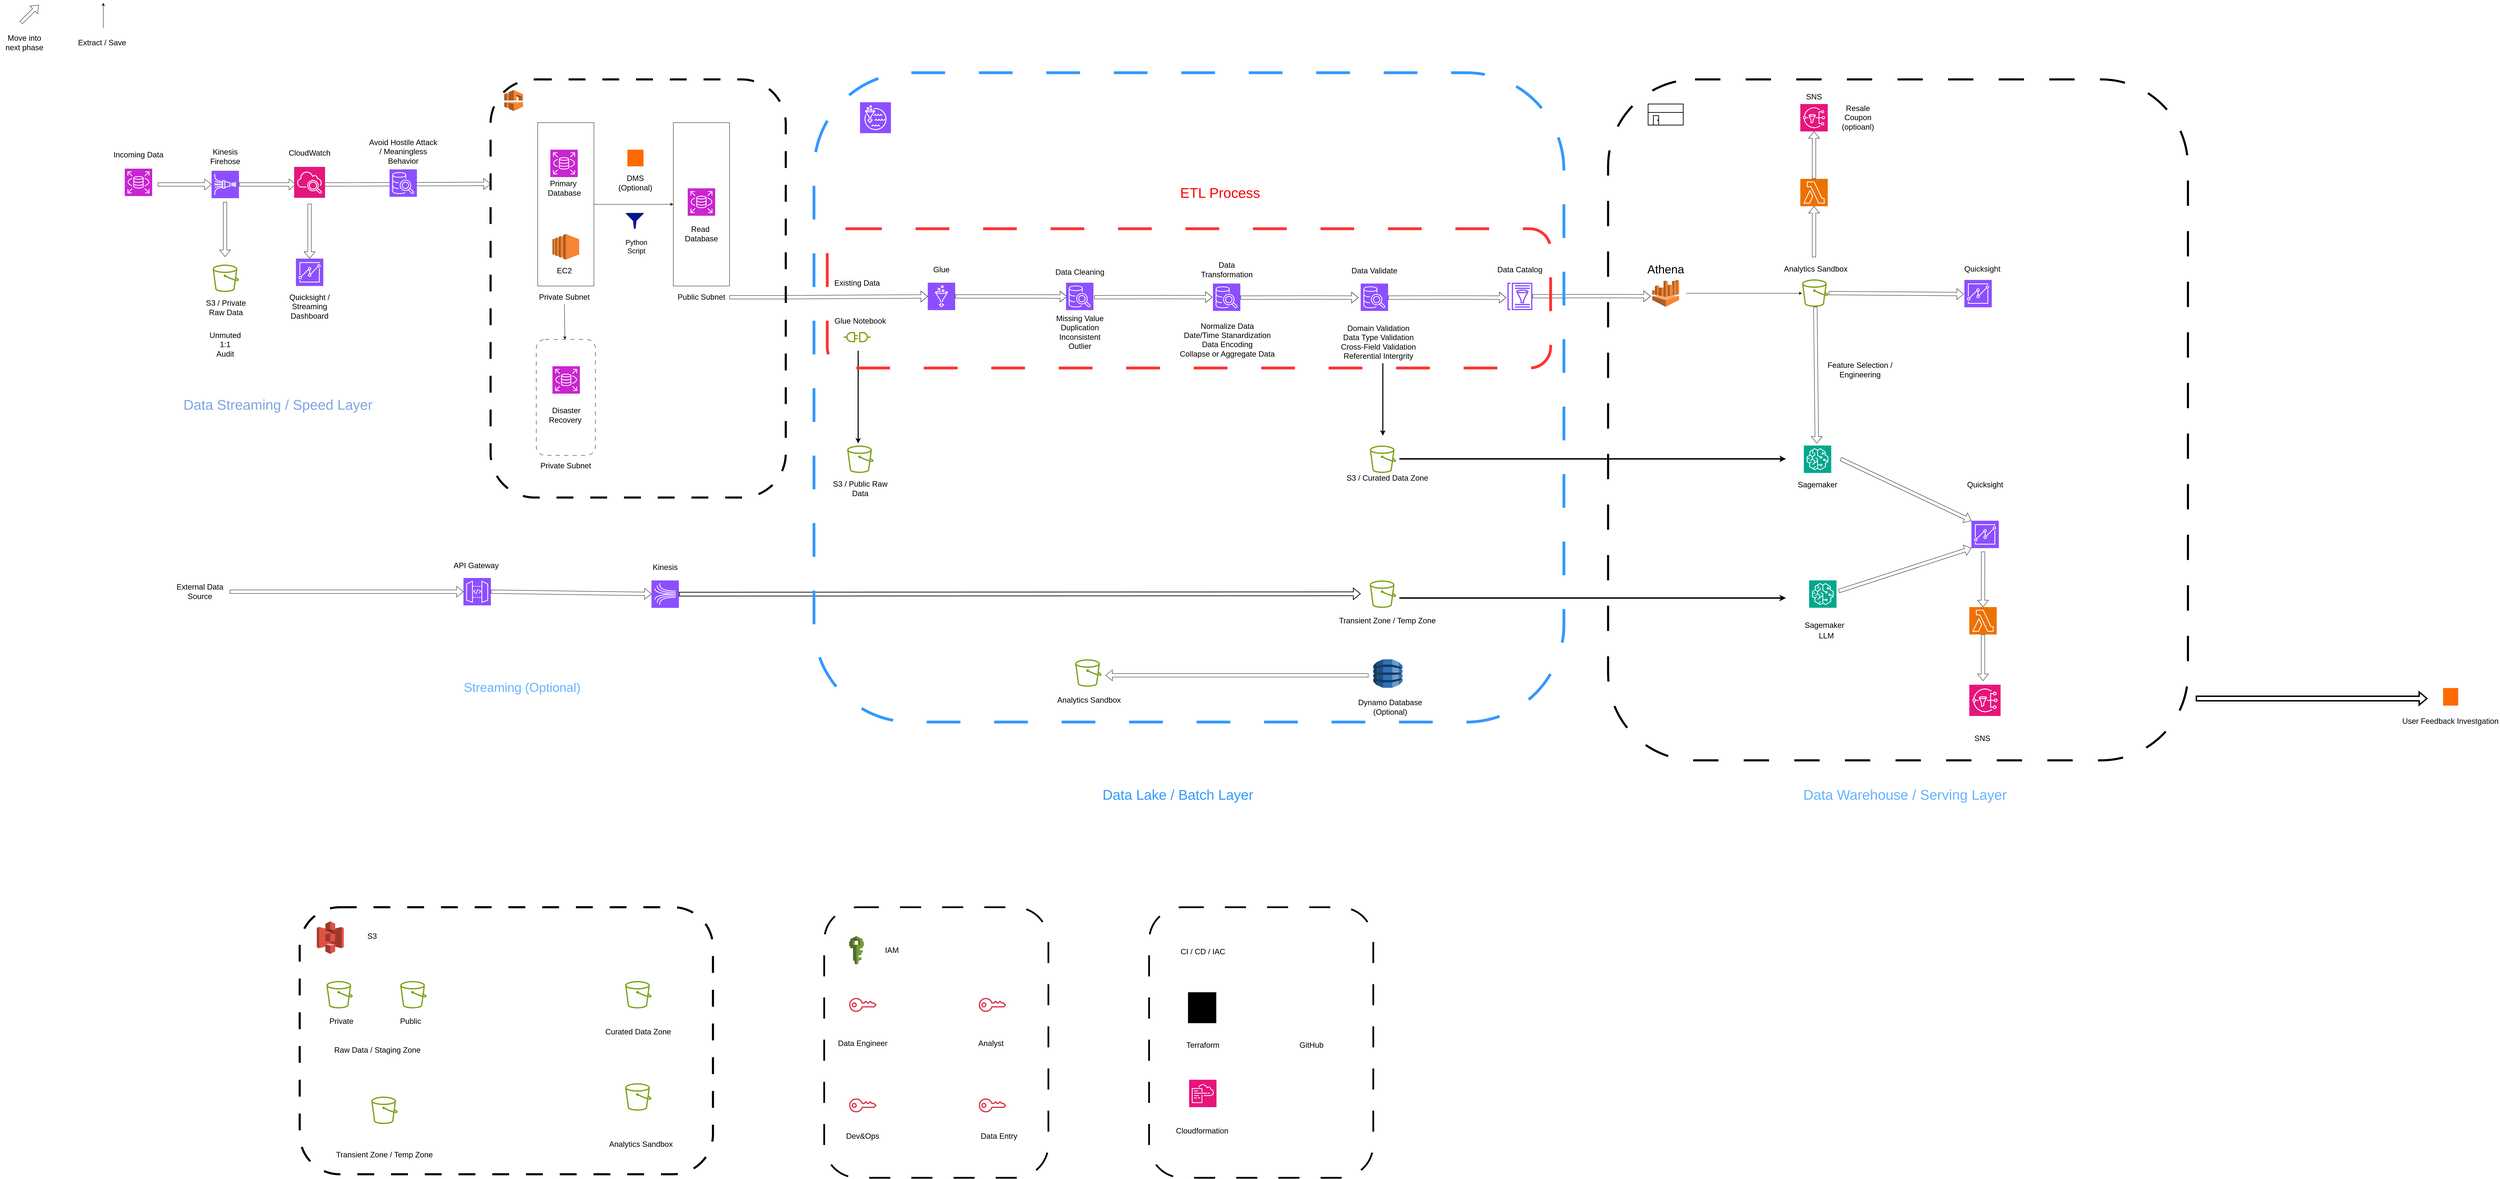 <mxfile version="25.0.2">
  <diagram name="Page-1" id="piaqWnsyI5IjvsUwxxv-">
    <mxGraphModel dx="4465" dy="2695" grid="1" gridSize="22" guides="1" tooltips="1" connect="1" arrows="1" fold="1" page="1" pageScale="1" pageWidth="850" pageHeight="1100" math="0" shadow="0">
      <root>
        <mxCell id="0" />
        <mxCell id="1" parent="0" />
        <mxCell id="CpkmgVg2mhcoL7ge-9UP-18" value="" style="rounded=1;whiteSpace=wrap;html=1;fillColor=none;dashed=1;dashPattern=8 8;strokeWidth=6;" parent="1" vertex="1">
          <mxGeometry x="10" y="20" width="840" height="1190" as="geometry" />
        </mxCell>
        <mxCell id="CpkmgVg2mhcoL7ge-9UP-24" value="" style="outlineConnect=0;dashed=0;verticalLabelPosition=bottom;verticalAlign=top;align=center;html=1;shape=mxgraph.aws3.vpc;fillColor=#F58534;gradientColor=none;" parent="1" vertex="1">
          <mxGeometry x="48.81" y="50" width="53.75" height="60" as="geometry" />
        </mxCell>
        <mxCell id="CpkmgVg2mhcoL7ge-9UP-26" value="Private Subnet" style="text;strokeColor=none;align=center;fillColor=none;html=1;verticalAlign=middle;whiteSpace=wrap;rounded=0;fontSize=22;" parent="1" vertex="1">
          <mxGeometry x="140" y="620" width="160" height="40" as="geometry" />
        </mxCell>
        <mxCell id="CpkmgVg2mhcoL7ge-9UP-28" value="Public Subnet" style="text;strokeColor=none;align=center;fillColor=none;html=1;verticalAlign=middle;whiteSpace=wrap;rounded=0;fontSize=22;" parent="1" vertex="1">
          <mxGeometry x="530" y="625" width="160" height="30" as="geometry" />
        </mxCell>
        <mxCell id="CpkmgVg2mhcoL7ge-9UP-29" value="" style="outlineConnect=0;dashed=0;verticalLabelPosition=bottom;verticalAlign=top;align=center;html=1;shape=mxgraph.aws3.ec2;fillColor=#F58534;gradientColor=none;" parent="1" vertex="1">
          <mxGeometry x="186.07" y="460" width="76" height="73" as="geometry" />
        </mxCell>
        <mxCell id="CpkmgVg2mhcoL7ge-9UP-30" value="" style="rounded=0;whiteSpace=wrap;html=1;fillColor=none;" parent="1" vertex="1">
          <mxGeometry x="144.07" y="143" width="160" height="465" as="geometry" />
        </mxCell>
        <mxCell id="CpkmgVg2mhcoL7ge-9UP-31" value="" style="rounded=1;whiteSpace=wrap;html=1;dashed=1;dashPattern=8 8;fillColor=none;strokeWidth=6;" parent="1" vertex="1">
          <mxGeometry x="-533.19" y="2376" width="1176" height="760" as="geometry" />
        </mxCell>
        <mxCell id="CpkmgVg2mhcoL7ge-9UP-32" value="" style="outlineConnect=0;dashed=0;verticalLabelPosition=bottom;verticalAlign=top;align=center;html=1;shape=mxgraph.aws3.s3;fillColor=#E05243;gradientColor=none;" parent="1" vertex="1">
          <mxGeometry x="-484.38" y="2416" width="76.5" height="93" as="geometry" />
        </mxCell>
        <mxCell id="CpkmgVg2mhcoL7ge-9UP-39" value="Data Warehouse / Serving Layer" style="text;strokeColor=none;align=center;fillColor=none;html=1;verticalAlign=middle;whiteSpace=wrap;rounded=0;fontSize=40;fontColor=#66B2FF;" parent="1" vertex="1">
          <mxGeometry x="3344" y="2030" width="1382" height="50" as="geometry" />
        </mxCell>
        <mxCell id="CpkmgVg2mhcoL7ge-9UP-42" value="Private Subnet" style="text;strokeColor=none;align=center;fillColor=none;html=1;verticalAlign=middle;whiteSpace=wrap;rounded=0;fontSize=22;" parent="1" vertex="1">
          <mxGeometry x="144.07" y="1100" width="160" height="40" as="geometry" />
        </mxCell>
        <mxCell id="CpkmgVg2mhcoL7ge-9UP-43" value="Disaster&lt;div&gt;Recovery&amp;nbsp;&lt;/div&gt;" style="text;strokeColor=none;align=center;fillColor=none;html=1;verticalAlign=middle;whiteSpace=wrap;rounded=0;fontSize=22;" parent="1" vertex="1">
          <mxGeometry x="162.57" y="946" width="125" height="60" as="geometry" />
        </mxCell>
        <mxCell id="CpkmgVg2mhcoL7ge-9UP-44" value="" style="rounded=1;whiteSpace=wrap;html=1;fillColor=none;dashed=1;dashPattern=12 12;fontSize=22;" parent="1" vertex="1">
          <mxGeometry x="140.0" y="760" width="168.14" height="330" as="geometry" />
        </mxCell>
        <mxCell id="CpkmgVg2mhcoL7ge-9UP-45" value="" style="rounded=0;whiteSpace=wrap;html=1;fillColor=none;" parent="1" vertex="1">
          <mxGeometry x="530" y="143" width="160" height="465" as="geometry" />
        </mxCell>
        <mxCell id="CpkmgVg2mhcoL7ge-9UP-48" value="Glue" style="text;strokeColor=none;align=center;fillColor=none;html=1;verticalAlign=middle;whiteSpace=wrap;rounded=0;fontSize=22;" parent="1" vertex="1">
          <mxGeometry x="1213" y="547" width="160" height="30" as="geometry" />
        </mxCell>
        <mxCell id="CpkmgVg2mhcoL7ge-9UP-50" value="" style="sketch=0;outlineConnect=0;fontColor=#232F3E;gradientColor=none;fillColor=#8C4FFF;strokeColor=none;dashed=0;verticalLabelPosition=bottom;verticalAlign=top;align=center;html=1;fontSize=12;fontStyle=0;aspect=fixed;pointerEvents=1;shape=mxgraph.aws4.glue_data_catalog;" parent="1" vertex="1">
          <mxGeometry x="2903" y="598.62" width="72" height="78" as="geometry" />
        </mxCell>
        <mxCell id="CpkmgVg2mhcoL7ge-9UP-51" value="Data Catalog" style="text;strokeColor=none;align=center;fillColor=none;html=1;verticalAlign=middle;whiteSpace=wrap;rounded=0;fontSize=22;" parent="1" vertex="1">
          <mxGeometry x="2859" y="547" width="160" height="30" as="geometry" />
        </mxCell>
        <mxCell id="CpkmgVg2mhcoL7ge-9UP-52" value="" style="outlineConnect=0;dashed=0;verticalLabelPosition=bottom;verticalAlign=top;align=center;html=1;shape=mxgraph.aws3.athena;fillColor=#F58534;gradientColor=none;" parent="1" vertex="1">
          <mxGeometry x="3315.58" y="590.62" width="76.5" height="76.5" as="geometry" />
        </mxCell>
        <mxCell id="CpkmgVg2mhcoL7ge-9UP-53" value="Athena" style="text;strokeColor=none;align=center;fillColor=none;html=1;verticalAlign=middle;whiteSpace=wrap;rounded=0;fontSize=33;" parent="1" vertex="1">
          <mxGeometry x="3273.83" y="545" width="160" height="30" as="geometry" />
        </mxCell>
        <mxCell id="CpkmgVg2mhcoL7ge-9UP-54" value="" style="sketch=0;points=[[0,0,0],[0.25,0,0],[0.5,0,0],[0.75,0,0],[1,0,0],[0,1,0],[0.25,1,0],[0.5,1,0],[0.75,1,0],[1,1,0],[0,0.25,0],[0,0.5,0],[0,0.75,0],[1,0.25,0],[1,0.5,0],[1,0.75,0]];outlineConnect=0;fontColor=#232F3E;fillColor=#8C4FFF;strokeColor=#ffffff;dashed=0;verticalLabelPosition=bottom;verticalAlign=top;align=center;html=1;fontSize=12;fontStyle=0;aspect=fixed;shape=mxgraph.aws4.resourceIcon;resIcon=mxgraph.aws4.quicksight;" parent="1" vertex="1">
          <mxGeometry x="4203.83" y="590.62" width="78" height="78" as="geometry" />
        </mxCell>
        <mxCell id="CpkmgVg2mhcoL7ge-9UP-55" value="Quicksight" style="text;strokeColor=none;align=center;fillColor=none;html=1;verticalAlign=middle;whiteSpace=wrap;rounded=0;fontSize=22;" parent="1" vertex="1">
          <mxGeometry x="4175.33" y="545" width="160" height="30" as="geometry" />
        </mxCell>
        <mxCell id="CpkmgVg2mhcoL7ge-9UP-56" value="" style="sketch=0;points=[[0,0,0],[0.25,0,0],[0.5,0,0],[0.75,0,0],[1,0,0],[0,1,0],[0.25,1,0],[0.5,1,0],[0.75,1,0],[1,1,0],[0,0.25,0],[0,0.5,0],[0,0.75,0],[1,0.25,0],[1,0.5,0],[1,0.75,0]];outlineConnect=0;fontColor=#232F3E;fillColor=#8C4FFF;strokeColor=#ffffff;dashed=0;verticalLabelPosition=bottom;verticalAlign=top;align=center;html=1;fontSize=12;fontStyle=0;aspect=fixed;shape=mxgraph.aws4.resourceIcon;resIcon=mxgraph.aws4.api_gateway;" parent="1" vertex="1">
          <mxGeometry x="-67.19" y="1439" width="78" height="78" as="geometry" />
        </mxCell>
        <mxCell id="CpkmgVg2mhcoL7ge-9UP-58" value="API Gateway" style="text;strokeColor=none;align=center;fillColor=none;html=1;verticalAlign=middle;whiteSpace=wrap;rounded=0;fontSize=22;" parent="1" vertex="1">
          <mxGeometry x="-111.19" y="1389" width="160" height="30" as="geometry" />
        </mxCell>
        <mxCell id="CpkmgVg2mhcoL7ge-9UP-61" value="" style="sketch=0;points=[[0,0,0],[0.25,0,0],[0.5,0,0],[0.75,0,0],[1,0,0],[0,1,0],[0.25,1,0],[0.5,1,0],[0.75,1,0],[1,1,0],[0,0.25,0],[0,0.5,0],[0,0.75,0],[1,0.25,0],[1,0.5,0],[1,0.75,0]];outlineConnect=0;fontColor=#232F3E;fillColor=#8C4FFF;strokeColor=#ffffff;dashed=0;verticalLabelPosition=bottom;verticalAlign=top;align=center;html=1;fontSize=12;fontStyle=0;aspect=fixed;shape=mxgraph.aws4.resourceIcon;resIcon=mxgraph.aws4.kinesis_data_firehose;" parent="1" vertex="1">
          <mxGeometry x="-784" y="280" width="78" height="78" as="geometry" />
        </mxCell>
        <mxCell id="CpkmgVg2mhcoL7ge-9UP-63" value="" style="shape=flexArrow;endArrow=classic;html=1;rounded=0;entryX=0;entryY=0.5;entryDx=0;entryDy=0;entryPerimeter=0;exitX=1;exitY=0.5;exitDx=0;exitDy=0;" parent="1" source="CpkmgVg2mhcoL7ge-9UP-28" target="CpkmgVg2mhcoL7ge-9UP-47" edge="1">
          <mxGeometry width="50" height="50" relative="1" as="geometry">
            <mxPoint x="650" y="530" as="sourcePoint" />
            <mxPoint x="700" y="480" as="targetPoint" />
            <Array as="points">
              <mxPoint x="710" y="640" />
              <mxPoint x="840" y="640" />
            </Array>
          </mxGeometry>
        </mxCell>
        <mxCell id="CpkmgVg2mhcoL7ge-9UP-64" value="" style="shape=flexArrow;endArrow=classic;html=1;rounded=0;exitX=1;exitY=0.5;exitDx=0;exitDy=0;exitPerimeter=0;" parent="1" source="CpkmgVg2mhcoL7ge-9UP-47" edge="1">
          <mxGeometry width="50" height="50" relative="1" as="geometry">
            <mxPoint x="1330" y="637.62" as="sourcePoint" />
            <mxPoint x="1650" y="638" as="targetPoint" />
            <Array as="points">
              <mxPoint x="1522" y="637.62" />
            </Array>
          </mxGeometry>
        </mxCell>
        <mxCell id="CpkmgVg2mhcoL7ge-9UP-67" value="" style="endArrow=classic;html=1;rounded=0;" parent="1" source="CpkmgVg2mhcoL7ge-9UP-30" target="CpkmgVg2mhcoL7ge-9UP-45" edge="1">
          <mxGeometry width="50" height="50" relative="1" as="geometry">
            <mxPoint x="1310" y="190" as="sourcePoint" />
            <mxPoint x="1360" y="140" as="targetPoint" />
          </mxGeometry>
        </mxCell>
        <mxCell id="CpkmgVg2mhcoL7ge-9UP-68" value="" style="endArrow=classic;html=1;rounded=0;exitX=0.5;exitY=1;exitDx=0;exitDy=0;" parent="1" source="CpkmgVg2mhcoL7ge-9UP-26" target="CpkmgVg2mhcoL7ge-9UP-44" edge="1">
          <mxGeometry width="50" height="50" relative="1" as="geometry">
            <mxPoint x="1310" y="610" as="sourcePoint" />
            <mxPoint x="1360" y="560" as="targetPoint" />
          </mxGeometry>
        </mxCell>
        <mxCell id="CpkmgVg2mhcoL7ge-9UP-71" value="" style="sketch=0;outlineConnect=0;fontColor=#232F3E;gradientColor=none;fillColor=#7AA116;strokeColor=none;dashed=0;verticalLabelPosition=bottom;verticalAlign=top;align=center;html=1;fontSize=12;fontStyle=0;aspect=fixed;pointerEvents=1;shape=mxgraph.aws4.bucket;" parent="1" vertex="1">
          <mxGeometry x="392.81" y="2877" width="75" height="78" as="geometry" />
        </mxCell>
        <mxCell id="CpkmgVg2mhcoL7ge-9UP-72" value="" style="sketch=0;outlineConnect=0;fontColor=#232F3E;gradientColor=none;fillColor=#7AA116;strokeColor=none;dashed=0;verticalLabelPosition=bottom;verticalAlign=top;align=center;html=1;fontSize=12;fontStyle=0;aspect=fixed;pointerEvents=1;shape=mxgraph.aws4.bucket;" parent="1" vertex="1">
          <mxGeometry x="392.81" y="2586" width="75" height="78" as="geometry" />
        </mxCell>
        <mxCell id="CpkmgVg2mhcoL7ge-9UP-73" value="" style="sketch=0;outlineConnect=0;fontColor=#232F3E;gradientColor=none;fillColor=#7AA116;strokeColor=none;dashed=0;verticalLabelPosition=bottom;verticalAlign=top;align=center;html=1;fontSize=12;fontStyle=0;aspect=fixed;pointerEvents=1;shape=mxgraph.aws4.bucket;" parent="1" vertex="1">
          <mxGeometry x="-329.48" y="2915" width="75" height="78" as="geometry" />
        </mxCell>
        <mxCell id="CpkmgVg2mhcoL7ge-9UP-74" value="" style="sketch=0;outlineConnect=0;fontColor=#232F3E;gradientColor=none;fillColor=#7AA116;strokeColor=none;dashed=0;verticalLabelPosition=bottom;verticalAlign=top;align=center;html=1;fontSize=12;fontStyle=0;aspect=fixed;pointerEvents=1;shape=mxgraph.aws4.bucket;" parent="1" vertex="1">
          <mxGeometry x="-457.19" y="2586" width="75" height="78" as="geometry" />
        </mxCell>
        <mxCell id="CpkmgVg2mhcoL7ge-9UP-75" value="" style="endArrow=classic;html=1;rounded=0;strokeWidth=3;" parent="1" edge="1">
          <mxGeometry width="50" height="50" relative="1" as="geometry">
            <mxPoint x="1056" y="792" as="sourcePoint" />
            <mxPoint x="1056" y="1056" as="targetPoint" />
          </mxGeometry>
        </mxCell>
        <mxCell id="CpkmgVg2mhcoL7ge-9UP-76" value="" style="sketch=0;outlineConnect=0;fontColor=#232F3E;gradientColor=none;fillColor=#7AA116;strokeColor=none;dashed=0;verticalLabelPosition=bottom;verticalAlign=top;align=center;html=1;fontSize=12;fontStyle=0;aspect=fixed;pointerEvents=1;shape=mxgraph.aws4.connector;" parent="1" vertex="1">
          <mxGeometry x="1014.13" y="739" width="78" height="29" as="geometry" />
        </mxCell>
        <mxCell id="CpkmgVg2mhcoL7ge-9UP-77" value="Glue Notebook" style="text;strokeColor=none;align=center;fillColor=none;html=1;verticalAlign=middle;whiteSpace=wrap;rounded=0;fontSize=22;" parent="1" vertex="1">
          <mxGeometry x="982.13" y="693" width="160" height="30" as="geometry" />
        </mxCell>
        <mxCell id="CpkmgVg2mhcoL7ge-9UP-79" value="S3 / Public Raw Data" style="text;strokeColor=none;align=center;fillColor=none;html=1;verticalAlign=middle;whiteSpace=wrap;rounded=0;fontSize=22;" parent="1" vertex="1">
          <mxGeometry x="982.13" y="1170" width="160" height="30" as="geometry" />
        </mxCell>
        <mxCell id="CpkmgVg2mhcoL7ge-9UP-81" value="Transient Zone / Temp Zone" style="text;strokeColor=none;align=center;fillColor=none;html=1;verticalAlign=middle;whiteSpace=wrap;rounded=0;fontSize=22;" parent="1" vertex="1">
          <mxGeometry x="-436.98" y="3066" width="290" height="30" as="geometry" />
        </mxCell>
        <mxCell id="CpkmgVg2mhcoL7ge-9UP-82" value="Analytics Sandbox" style="text;strokeColor=none;align=center;fillColor=none;html=1;verticalAlign=middle;whiteSpace=wrap;rounded=0;fontSize=22;" parent="1" vertex="1">
          <mxGeometry x="292.81" y="3036" width="290" height="30" as="geometry" />
        </mxCell>
        <mxCell id="CpkmgVg2mhcoL7ge-9UP-83" value="Raw Data / Staging Zone" style="text;strokeColor=none;align=center;fillColor=none;html=1;verticalAlign=middle;whiteSpace=wrap;rounded=0;fontSize=22;" parent="1" vertex="1">
          <mxGeometry x="-457.19" y="2768" width="290" height="30" as="geometry" />
        </mxCell>
        <mxCell id="CpkmgVg2mhcoL7ge-9UP-84" value="Curated Data Zone" style="text;strokeColor=none;align=center;fillColor=none;html=1;verticalAlign=middle;whiteSpace=wrap;rounded=0;fontSize=22;" parent="1" vertex="1">
          <mxGeometry x="285.31" y="2716" width="290" height="30" as="geometry" />
        </mxCell>
        <mxCell id="CpkmgVg2mhcoL7ge-9UP-87" value="&lt;span style=&quot;font-size: 22px;&quot;&gt;External Data Source&lt;/span&gt;" style="text;strokeColor=none;align=center;fillColor=none;html=1;verticalAlign=middle;whiteSpace=wrap;rounded=0;" parent="1" vertex="1">
          <mxGeometry x="-902.0" y="1463" width="170" height="30" as="geometry" />
        </mxCell>
        <mxCell id="CpkmgVg2mhcoL7ge-9UP-88" value="" style="shape=flexArrow;endArrow=classic;html=1;rounded=0;entryX=0;entryY=0.5;entryDx=0;entryDy=0;entryPerimeter=0;exitX=1;exitY=0.5;exitDx=0;exitDy=0;" parent="1" source="CpkmgVg2mhcoL7ge-9UP-87" target="CpkmgVg2mhcoL7ge-9UP-56" edge="1">
          <mxGeometry width="50" height="50" relative="1" as="geometry">
            <mxPoint x="1294" y="1547.79" as="sourcePoint" />
            <mxPoint x="1803" y="1547.79" as="targetPoint" />
            <Array as="points" />
          </mxGeometry>
        </mxCell>
        <mxCell id="CpkmgVg2mhcoL7ge-9UP-89" value="" style="shape=flexArrow;endArrow=classic;html=1;rounded=0;exitX=1;exitY=0.5;exitDx=0;exitDy=0;exitPerimeter=0;strokeWidth=2;" parent="1" source="CpkmgVg2mhcoL7ge-9UP-60" edge="1">
          <mxGeometry width="50" height="50" relative="1" as="geometry">
            <mxPoint x="2023" y="1533" as="sourcePoint" />
            <mxPoint x="2486" y="1484" as="targetPoint" />
            <Array as="points" />
          </mxGeometry>
        </mxCell>
        <mxCell id="CpkmgVg2mhcoL7ge-9UP-91" value="Data Lake / Batch Layer" style="text;strokeColor=none;align=center;fillColor=none;html=1;verticalAlign=middle;whiteSpace=wrap;rounded=0;fontSize=40;fontColor=#3399FF;" parent="1" vertex="1">
          <mxGeometry x="1382" y="2030" width="1167.87" height="50" as="geometry" />
        </mxCell>
        <mxCell id="CpkmgVg2mhcoL7ge-9UP-102" value="S3 / Curated Data Zone" style="text;strokeColor=none;align=center;fillColor=none;html=1;verticalAlign=middle;whiteSpace=wrap;rounded=0;fontSize=22;" parent="1" vertex="1">
          <mxGeometry x="2442.44" y="1140" width="240" height="30" as="geometry" />
        </mxCell>
        <mxCell id="CpkmgVg2mhcoL7ge-9UP-104" value="" style="endArrow=classic;html=1;rounded=0;strokeWidth=3;" parent="1" edge="1">
          <mxGeometry width="50" height="50" relative="1" as="geometry">
            <mxPoint x="2549" y="828" as="sourcePoint" />
            <mxPoint x="2549" y="1034" as="targetPoint" />
          </mxGeometry>
        </mxCell>
        <mxCell id="CpkmgVg2mhcoL7ge-9UP-105" value="" style="sketch=0;points=[[0,0,0],[0.25,0,0],[0.5,0,0],[0.75,0,0],[1,0,0],[0,1,0],[0.25,1,0],[0.5,1,0],[0.75,1,0],[1,1,0],[0,0.25,0],[0,0.5,0],[0,0.75,0],[1,0.25,0],[1,0.5,0],[1,0.75,0]];outlineConnect=0;fontColor=#232F3E;fillColor=#8C4FFF;strokeColor=#ffffff;dashed=0;verticalLabelPosition=bottom;verticalAlign=top;align=center;html=1;fontSize=12;fontStyle=0;aspect=fixed;shape=mxgraph.aws4.resourceIcon;resIcon=mxgraph.aws4.quicksight;" parent="1" vertex="1">
          <mxGeometry x="-544" y="530" width="78" height="78" as="geometry" />
        </mxCell>
        <mxCell id="CpkmgVg2mhcoL7ge-9UP-106" value="Kinesis" style="text;strokeColor=none;align=center;fillColor=none;html=1;verticalAlign=middle;whiteSpace=wrap;rounded=0;fontSize=22;" parent="1" vertex="1">
          <mxGeometry x="426.81" y="1389" width="160" height="40" as="geometry" />
        </mxCell>
        <mxCell id="CpkmgVg2mhcoL7ge-9UP-107" value="Kinesis Firehose" style="text;strokeColor=none;align=center;fillColor=none;html=1;verticalAlign=middle;whiteSpace=wrap;rounded=0;fontSize=22;" parent="1" vertex="1">
          <mxGeometry x="-825" y="220" width="160" height="40" as="geometry" />
        </mxCell>
        <mxCell id="CpkmgVg2mhcoL7ge-9UP-109" value="Quicksight / Streaming Dashboard" style="text;strokeColor=none;align=center;fillColor=none;html=1;verticalAlign=middle;whiteSpace=wrap;rounded=0;fontSize=22;" parent="1" vertex="1">
          <mxGeometry x="-585" y="646.62" width="160" height="40" as="geometry" />
        </mxCell>
        <mxCell id="CpkmgVg2mhcoL7ge-9UP-111" value="" style="shape=flexArrow;endArrow=classic;html=1;rounded=0;exitX=1;exitY=0.5;exitDx=0;exitDy=0;exitPerimeter=0;" parent="1" source="CpkmgVg2mhcoL7ge-9UP-61" edge="1">
          <mxGeometry width="50" height="50" relative="1" as="geometry">
            <mxPoint x="-936" y="329" as="sourcePoint" />
            <mxPoint x="-544" y="319.0" as="targetPoint" />
          </mxGeometry>
        </mxCell>
        <mxCell id="CpkmgVg2mhcoL7ge-9UP-112" value="" style="shape=flexArrow;endArrow=classic;html=1;rounded=0;entryX=0.5;entryY=0;entryDx=0;entryDy=0;entryPerimeter=0;" parent="1" target="CpkmgVg2mhcoL7ge-9UP-105" edge="1">
          <mxGeometry width="50" height="50" relative="1" as="geometry">
            <mxPoint x="-505" y="374" as="sourcePoint" />
            <mxPoint x="-534" y="329" as="targetPoint" />
          </mxGeometry>
        </mxCell>
        <mxCell id="CpkmgVg2mhcoL7ge-9UP-113" value="" style="shape=flexArrow;endArrow=classic;html=1;rounded=0;entryX=0;entryY=0.25;entryDx=0;entryDy=0;exitX=1;exitY=0.5;exitDx=0;exitDy=0;exitPerimeter=0;" parent="1" target="CpkmgVg2mhcoL7ge-9UP-18" edge="1">
          <mxGeometry width="50" height="50" relative="1" as="geometry">
            <mxPoint x="-466" y="319.0" as="sourcePoint" />
            <mxPoint x="-231" y="570" as="targetPoint" />
          </mxGeometry>
        </mxCell>
        <mxCell id="CpkmgVg2mhcoL7ge-9UP-114" value="Data Streaming / Speed Layer" style="text;strokeColor=none;align=center;fillColor=none;html=1;verticalAlign=middle;whiteSpace=wrap;rounded=0;fontSize=40;labelBackgroundColor=none;fontColor=#7EA6E0;" parent="1" vertex="1">
          <mxGeometry x="-1054.06" y="920" width="917.87" height="50" as="geometry" />
        </mxCell>
        <mxCell id="CpkmgVg2mhcoL7ge-9UP-116" value="" style="sketch=0;points=[[0,0,0],[0.25,0,0],[0.5,0,0],[0.75,0,0],[1,0,0],[0,1,0],[0.25,1,0],[0.5,1,0],[0.75,1,0],[1,1,0],[0,0.25,0],[0,0.5,0],[0,0.75,0],[1,0.25,0],[1,0.5,0],[1,0.75,0]];outlineConnect=0;fontColor=#232F3E;fillColor=#01A88D;strokeColor=#ffffff;dashed=0;verticalLabelPosition=bottom;verticalAlign=top;align=center;html=1;fontSize=12;fontStyle=0;aspect=fixed;shape=mxgraph.aws4.resourceIcon;resIcon=mxgraph.aws4.sagemaker;" parent="1" vertex="1">
          <mxGeometry x="3747" y="1062" width="78" height="78" as="geometry" />
        </mxCell>
        <mxCell id="CpkmgVg2mhcoL7ge-9UP-118" value="Sagemaker" style="text;strokeColor=none;align=center;fillColor=none;html=1;verticalAlign=middle;whiteSpace=wrap;rounded=0;fontSize=22;" parent="1" vertex="1">
          <mxGeometry x="3666" y="1159" width="240" height="30" as="geometry" />
        </mxCell>
        <mxCell id="CpkmgVg2mhcoL7ge-9UP-119" value="" style="sketch=0;points=[[0,0,0],[0.25,0,0],[0.5,0,0],[0.75,0,0],[1,0,0],[0,1,0],[0.25,1,0],[0.5,1,0],[0.75,1,0],[1,1,0],[0,0.25,0],[0,0.5,0],[0,0.75,0],[1,0.25,0],[1,0.5,0],[1,0.75,0]];outlineConnect=0;fontColor=#232F3E;fillColor=#8C4FFF;strokeColor=#ffffff;dashed=0;verticalLabelPosition=bottom;verticalAlign=top;align=center;html=1;fontSize=12;fontStyle=0;aspect=fixed;shape=mxgraph.aws4.resourceIcon;resIcon=mxgraph.aws4.quicksight;" parent="1" vertex="1">
          <mxGeometry x="4223.83" y="1276" width="78" height="78" as="geometry" />
        </mxCell>
        <mxCell id="CpkmgVg2mhcoL7ge-9UP-120" value="" style="shape=flexArrow;endArrow=classic;html=1;rounded=0;entryX=0;entryY=0;entryDx=0;entryDy=0;entryPerimeter=0;" parent="1" target="CpkmgVg2mhcoL7ge-9UP-119" edge="1">
          <mxGeometry width="50" height="50" relative="1" as="geometry">
            <mxPoint x="3851.83" y="1100.23" as="sourcePoint" />
            <mxPoint x="4203.83" y="1100.23" as="targetPoint" />
            <Array as="points" />
          </mxGeometry>
        </mxCell>
        <mxCell id="CpkmgVg2mhcoL7ge-9UP-121" value="Quicksight" style="text;strokeColor=none;align=center;fillColor=none;html=1;verticalAlign=middle;whiteSpace=wrap;rounded=0;fontSize=22;" parent="1" vertex="1">
          <mxGeometry x="4182.83" y="1159" width="160" height="30" as="geometry" />
        </mxCell>
        <mxCell id="CpkmgVg2mhcoL7ge-9UP-123" value="" style="sketch=0;points=[[0,0,0],[0.25,0,0],[0.5,0,0],[0.75,0,0],[1,0,0],[0,1,0],[0.25,1,0],[0.5,1,0],[0.75,1,0],[1,1,0],[0,0.25,0],[0,0.5,0],[0,0.75,0],[1,0.25,0],[1,0.5,0],[1,0.75,0]];outlineConnect=0;fontColor=#232F3E;fillColor=#E7157B;strokeColor=#ffffff;dashed=0;verticalLabelPosition=bottom;verticalAlign=top;align=center;html=1;fontSize=12;fontStyle=0;aspect=fixed;shape=mxgraph.aws4.resourceIcon;resIcon=mxgraph.aws4.sns;" parent="1" vertex="1">
          <mxGeometry x="3737" y="90" width="78" height="78" as="geometry" />
        </mxCell>
        <mxCell id="CpkmgVg2mhcoL7ge-9UP-124" value="" style="sketch=0;points=[[0,0,0],[0.25,0,0],[0.5,0,0],[0.75,0,0],[1,0,0],[0,1,0],[0.25,1,0],[0.5,1,0],[0.75,1,0],[1,1,0],[0,0.25,0],[0,0.5,0],[0,0.75,0],[1,0.25,0],[1,0.5,0],[1,0.75,0]];outlineConnect=0;fontColor=#232F3E;fillColor=#E7157B;strokeColor=#ffffff;dashed=0;verticalLabelPosition=bottom;verticalAlign=top;align=center;html=1;fontSize=12;fontStyle=0;aspect=fixed;shape=mxgraph.aws4.resourceIcon;resIcon=mxgraph.aws4.sns;" parent="1" vertex="1">
          <mxGeometry x="4217.83" y="1742.75" width="89" height="89" as="geometry" />
        </mxCell>
        <mxCell id="CpkmgVg2mhcoL7ge-9UP-125" value="" style="shape=flexArrow;endArrow=classic;html=1;rounded=0;" parent="1" source="zAQJWHDo3wseyvUyDu6P-46" target="CpkmgVg2mhcoL7ge-9UP-123" edge="1">
          <mxGeometry width="50" height="50" relative="1" as="geometry">
            <mxPoint x="3776" y="526" as="sourcePoint" />
            <mxPoint x="3786" y="866" as="targetPoint" />
          </mxGeometry>
        </mxCell>
        <mxCell id="CpkmgVg2mhcoL7ge-9UP-126" value="SNS" style="text;strokeColor=none;align=center;fillColor=none;html=1;verticalAlign=middle;whiteSpace=wrap;rounded=0;fontSize=22;" parent="1" vertex="1">
          <mxGeometry x="3696" y="50" width="160" height="40" as="geometry" />
        </mxCell>
        <mxCell id="CpkmgVg2mhcoL7ge-9UP-127" value="SNS" style="text;strokeColor=none;align=center;fillColor=none;html=1;verticalAlign=middle;whiteSpace=wrap;rounded=0;fontSize=22;" parent="1" vertex="1">
          <mxGeometry x="4175.33" y="1875.75" width="160" height="40" as="geometry" />
        </mxCell>
        <mxCell id="CpkmgVg2mhcoL7ge-9UP-128" value="" style="shape=flexArrow;endArrow=classic;html=1;rounded=0;exitX=0.5;exitY=1;exitDx=0;exitDy=0;exitPerimeter=0;" parent="1" source="zAQJWHDo3wseyvUyDu6P-61" edge="1">
          <mxGeometry width="50" height="50" relative="1" as="geometry">
            <mxPoint x="4255.94" y="1426" as="sourcePoint" />
            <mxPoint x="4256.83" y="1731.75" as="targetPoint" />
          </mxGeometry>
        </mxCell>
        <mxCell id="zAQJWHDo3wseyvUyDu6P-1" value="" style="points=[];aspect=fixed;html=1;align=center;shadow=0;dashed=0;fillColor=#FF6A00;strokeColor=none;shape=mxgraph.alibaba_cloud.dms_data_management_service;" parent="1" vertex="1">
          <mxGeometry x="399.31" y="220" width="45.9" height="47.4" as="geometry" />
        </mxCell>
        <mxCell id="zAQJWHDo3wseyvUyDu6P-2" value="DMS&lt;div&gt;(Optional)&lt;/div&gt;" style="text;strokeColor=none;align=center;fillColor=none;html=1;verticalAlign=middle;whiteSpace=wrap;rounded=0;fontSize=22;" parent="1" vertex="1">
          <mxGeometry x="383.13" y="300" width="78.26" height="30" as="geometry" />
        </mxCell>
        <mxCell id="zAQJWHDo3wseyvUyDu6P-4" value="" style="sketch=0;outlineConnect=0;fontColor=#232F3E;gradientColor=none;fillColor=#7AA116;strokeColor=none;dashed=0;verticalLabelPosition=bottom;verticalAlign=top;align=center;html=1;fontSize=12;fontStyle=0;aspect=fixed;pointerEvents=1;shape=mxgraph.aws4.bucket;" parent="1" vertex="1">
          <mxGeometry x="3741.83" y="589.12" width="75" height="78" as="geometry" />
        </mxCell>
        <mxCell id="zAQJWHDo3wseyvUyDu6P-5" value="Analytics Sandbox" style="text;strokeColor=none;align=center;fillColor=none;html=1;verticalAlign=middle;whiteSpace=wrap;rounded=0;fontSize=22;" parent="1" vertex="1">
          <mxGeometry x="3635.83" y="545" width="290" height="30" as="geometry" />
        </mxCell>
        <mxCell id="zAQJWHDo3wseyvUyDu6P-6" value="" style="sketch=0;outlineConnect=0;fontColor=#232F3E;gradientColor=none;fillColor=#7AA116;strokeColor=none;dashed=0;verticalLabelPosition=bottom;verticalAlign=top;align=center;html=1;fontSize=12;fontStyle=0;aspect=fixed;pointerEvents=1;shape=mxgraph.aws4.bucket;" parent="1" vertex="1">
          <mxGeometry x="2511.84" y="1062" width="75" height="78" as="geometry" />
        </mxCell>
        <mxCell id="zAQJWHDo3wseyvUyDu6P-7" value="" style="sketch=0;outlineConnect=0;fontColor=#232F3E;gradientColor=none;fillColor=#7AA116;strokeColor=none;dashed=0;verticalLabelPosition=bottom;verticalAlign=top;align=center;html=1;fontSize=12;fontStyle=0;aspect=fixed;pointerEvents=1;shape=mxgraph.aws4.bucket;" parent="1" vertex="1">
          <mxGeometry x="1024.63" y="1062" width="75" height="78" as="geometry" />
        </mxCell>
        <mxCell id="zAQJWHDo3wseyvUyDu6P-8" value="" style="sketch=0;outlineConnect=0;fontColor=#232F3E;gradientColor=none;fillColor=#7AA116;strokeColor=none;dashed=0;verticalLabelPosition=bottom;verticalAlign=top;align=center;html=1;fontSize=12;fontStyle=0;aspect=fixed;pointerEvents=1;shape=mxgraph.aws4.bucket;" parent="1" vertex="1">
          <mxGeometry x="2511.84" y="1446" width="75" height="78" as="geometry" />
        </mxCell>
        <mxCell id="zAQJWHDo3wseyvUyDu6P-9" value="Transient Zone / Temp Zone" style="text;strokeColor=none;align=center;fillColor=none;html=1;verticalAlign=middle;whiteSpace=wrap;rounded=0;fontSize=22;" parent="1" vertex="1">
          <mxGeometry x="2417.44" y="1545.75" width="290" height="30" as="geometry" />
        </mxCell>
        <mxCell id="zAQJWHDo3wseyvUyDu6P-10" value="" style="endArrow=classic;html=1;rounded=0;strokeWidth=4;" parent="1" edge="1">
          <mxGeometry width="50" height="50" relative="1" as="geometry">
            <mxPoint x="2596" y="1496" as="sourcePoint" />
            <mxPoint x="3696" y="1496" as="targetPoint" />
          </mxGeometry>
        </mxCell>
        <mxCell id="zAQJWHDo3wseyvUyDu6P-12" value="&lt;font style=&quot;font-size: 36px;&quot; color=&quot;#66b2ff&quot;&gt;&amp;nbsp;Streaming (Optional)&lt;/font&gt;" style="text;strokeColor=none;align=center;fillColor=none;html=1;verticalAlign=middle;whiteSpace=wrap;rounded=0;fontSize=33;" parent="1" vertex="1">
          <mxGeometry x="-135.59" y="1728.25" width="462" height="44" as="geometry" />
        </mxCell>
        <mxCell id="zAQJWHDo3wseyvUyDu6P-14" value="" style="shape=flexArrow;endArrow=classic;html=1;rounded=0;" parent="1" source="zAQJWHDo3wseyvUyDu6P-4" edge="1">
          <mxGeometry width="50" height="50" relative="1" as="geometry">
            <mxPoint x="3372.83" y="651" as="sourcePoint" />
            <mxPoint x="3784" y="1056" as="targetPoint" />
          </mxGeometry>
        </mxCell>
        <mxCell id="zAQJWHDo3wseyvUyDu6P-17" value="" style="sketch=0;outlineConnect=0;fontColor=#232F3E;gradientColor=none;fillColor=#7AA116;strokeColor=none;dashed=0;verticalLabelPosition=bottom;verticalAlign=top;align=center;html=1;fontSize=12;fontStyle=0;aspect=fixed;pointerEvents=1;shape=mxgraph.aws4.bucket;" parent="1" vertex="1">
          <mxGeometry x="-247.19" y="2586" width="75" height="78" as="geometry" />
        </mxCell>
        <mxCell id="zAQJWHDo3wseyvUyDu6P-18" value="Private" style="text;strokeColor=none;align=center;fillColor=none;html=1;verticalAlign=middle;whiteSpace=wrap;rounded=0;fontSize=22;" parent="1" vertex="1">
          <mxGeometry x="-484.38" y="2686" width="139.19" height="30" as="geometry" />
        </mxCell>
        <mxCell id="zAQJWHDo3wseyvUyDu6P-19" value="Public" style="text;strokeColor=none;align=center;fillColor=none;html=1;verticalAlign=middle;whiteSpace=wrap;rounded=0;fontSize=22;" parent="1" vertex="1">
          <mxGeometry x="-287.19" y="2686" width="139.19" height="30" as="geometry" />
        </mxCell>
        <mxCell id="zAQJWHDo3wseyvUyDu6P-20" value="" style="shape=flexArrow;endArrow=classic;html=1;rounded=0;" parent="1" edge="1">
          <mxGeometry width="50" height="50" relative="1" as="geometry">
            <mxPoint x="-1326" y="-141.75" as="sourcePoint" />
            <mxPoint x="-1276" y="-191.75" as="targetPoint" />
          </mxGeometry>
        </mxCell>
        <mxCell id="zAQJWHDo3wseyvUyDu6P-22" value="Move into next phase" style="text;strokeColor=none;align=center;fillColor=none;html=1;verticalAlign=middle;whiteSpace=wrap;rounded=0;fontSize=22;" parent="1" vertex="1">
          <mxGeometry x="-1386" y="-98.75" width="139.19" height="30" as="geometry" />
        </mxCell>
        <mxCell id="zAQJWHDo3wseyvUyDu6P-27" value="" style="endArrow=classic;html=1;rounded=0;" parent="1" edge="1">
          <mxGeometry width="50" height="50" relative="1" as="geometry">
            <mxPoint x="-1092" y="-125.75" as="sourcePoint" />
            <mxPoint x="-1092" y="-198" as="targetPoint" />
          </mxGeometry>
        </mxCell>
        <mxCell id="zAQJWHDo3wseyvUyDu6P-28" value="Extract / Save" style="text;strokeColor=none;align=center;fillColor=none;html=1;verticalAlign=middle;whiteSpace=wrap;rounded=0;fontSize=22;" parent="1" vertex="1">
          <mxGeometry x="-1165.19" y="-98.75" width="139.19" height="30" as="geometry" />
        </mxCell>
        <mxCell id="zAQJWHDo3wseyvUyDu6P-30" value="EC2" style="text;strokeColor=none;align=center;fillColor=none;html=1;verticalAlign=middle;whiteSpace=wrap;rounded=0;fontSize=22;" parent="1" vertex="1">
          <mxGeometry x="140" y="545" width="160" height="40" as="geometry" />
        </mxCell>
        <mxCell id="zAQJWHDo3wseyvUyDu6P-32" value="Existing Dat&lt;span style=&quot;color: rgba(0, 0, 0, 0); font-family: monospace; font-size: 0px; text-align: start; text-wrap-mode: nowrap;&quot;&gt;%3CmxGraphModel%3E%3Croot%3E%3CmxCell%20id%3D%220%22%2F%3E%3CmxCell%20id%3D%221%22%20parent%3D%220%22%2F%3E%3CmxCell%20id%3D%222%22%20value%3D%22Glue%20Notebook%22%20style%3D%22text%3BstrokeColor%3Dnone%3Balign%3Dcenter%3BfillColor%3Dnone%3Bhtml%3D1%3BverticalAlign%3Dmiddle%3BwhiteSpace%3Dwrap%3Brounded%3D0%3BfontSize%3D22%3B%22%20vertex%3D%221%22%20parent%3D%221%22%3E%3CmxGeometry%20x%3D%22982.13%22%20y%3D%22480%22%20width%3D%22160%22%20height%3D%2230%22%20as%3D%22geometry%22%2F%3E%3C%2FmxCell%3E%3C%2Froot%3E%3C%2FmxGraphModel%3E&lt;/span&gt;a&lt;span style=&quot;color: rgba(0, 0, 0, 0); font-family: monospace; font-size: 0px; text-align: start; text-wrap-mode: nowrap;&quot;&gt;%3CmxGraphModel%3E%3Croot%3E%3CmxCell%20id%3D%220%22%2F%3E%3CmxCell%20id%3D%221%22%20parent%3D%220%22%2F%3E%3CmxCell%20id%3D%222%22%20value%3D%22Glue%20Notebook%22%20style%3D%22text%3BstrokeColor%3Dnone%3Balign%3Dcenter%3BfillColor%3Dnone%3Bhtml%3D1%3BverticalAlign%3Dmiddle%3BwhiteSpace%3Dwrap%3Brounded%3D0%3BfontSize%3D22%3B%22%20vertex%3D%221%22%20parent%3D%221%22%3E%3CmxGeometry%20x%3D%22982.13%22%20y%3D%22480%22%20width%3D%22160%22%20height%3D%2230%22%20as%3D%22geometry%22%2F%3E%3C%2FmxCell%3E%3C%2Froot%3E%3C%2FmxGraphModel%3E&lt;/span&gt;" style="text;strokeColor=none;align=center;fillColor=none;html=1;verticalAlign=middle;whiteSpace=wrap;rounded=0;fontSize=22;" parent="1" vertex="1">
          <mxGeometry x="973.13" y="585" width="160" height="30" as="geometry" />
        </mxCell>
        <mxCell id="zAQJWHDo3wseyvUyDu6P-33" value="Incoming Dat&lt;span style=&quot;color: rgba(0, 0, 0, 0); font-family: monospace; font-size: 0px; text-align: start; text-wrap-mode: nowrap;&quot;&gt;%3CmxGraphModel%3E%3Croot%3E%3CmxCell%20id%3D%220%22%2F%3E%3CmxCell%20id%3D%221%22%20parent%3D%220%22%2F%3E%3CmxCell%20id%3D%222%22%20value%3D%22Glue%20Notebook%22%20style%3D%22text%3BstrokeColor%3Dnone%3Balign%3Dcenter%3BfillColor%3Dnone%3Bhtml%3D1%3BverticalAlign%3Dmiddle%3BwhiteSpace%3Dwrap%3Brounded%3D0%3BfontSize%3D22%3B%22%20vertex%3D%221%22%20parent%3D%221%22%3E%3CmxGeometry%20x%3D%22982.13%22%20y%3D%22480%22%20width%3D%22160%22%20height%3D%2230%22%20as%3D%22geometry%22%2F%3E%3C%2FmxCell%3E%3C%2Froot%3E%3C%2FmxGraphModel%3E&lt;/span&gt;a&lt;span style=&quot;color: rgba(0, 0, 0, 0); font-family: monospace; font-size: 0px; text-align: start; text-wrap-mode: nowrap;&quot;&gt;%3CmxGraphModel%3E%3Croot%3E%3CmxCell%20id%3D%220%22%2F%3E%3CmxCell%20id%3D%221%22%20parent%3D%220%22%2F%3E%3CmxCell%20id%3D%222%22%20value%3D%22Glue%20Notebook%22%20style%3D%22text%3BstrokeColor%3Dnone%3Balign%3Dcenter%3BfillColor%3Dnone%3Bhtml%3D1%3BverticalAlign%3Dmiddle%3BwhiteSpace%3Dwrap%3Brounded%3D0%3BfontSize%3D22%3B%22%20vertex%3D%221%22%20parent%3D%221%22%3E%3CmxGeometry%20x%3D%22982.13%22%20y%3D%22480%22%20width%3D%22160%22%20height%3D%2230%22%20as%3D%22geometry%22%2F%3E%3C%2FmxCell%3E%3C%2Froot%3E%3C%2FmxGraphModel%3E&lt;/span&gt;" style="text;strokeColor=none;align=center;fillColor=none;html=1;verticalAlign=middle;whiteSpace=wrap;rounded=0;fontSize=22;" parent="1" vertex="1">
          <mxGeometry x="-1072" y="220" width="160" height="30" as="geometry" />
        </mxCell>
        <mxCell id="zAQJWHDo3wseyvUyDu6P-35" value="" style="shape=flexArrow;endArrow=classic;html=1;rounded=0;" parent="1" target="CpkmgVg2mhcoL7ge-9UP-61" edge="1">
          <mxGeometry width="50" height="50" relative="1" as="geometry">
            <mxPoint x="-937" y="319" as="sourcePoint" />
            <mxPoint x="-522" y="341" as="targetPoint" />
          </mxGeometry>
        </mxCell>
        <mxCell id="zAQJWHDo3wseyvUyDu6P-36" value="S3 / Private Raw Data" style="text;strokeColor=none;align=center;fillColor=none;html=1;verticalAlign=middle;whiteSpace=wrap;rounded=0;fontSize=22;" parent="1" vertex="1">
          <mxGeometry x="-823.5" y="655" width="160" height="30" as="geometry" />
        </mxCell>
        <mxCell id="zAQJWHDo3wseyvUyDu6P-37" value="" style="sketch=0;outlineConnect=0;fontColor=#232F3E;gradientColor=none;fillColor=#7AA116;strokeColor=none;dashed=0;verticalLabelPosition=bottom;verticalAlign=top;align=center;html=1;fontSize=12;fontStyle=0;aspect=fixed;pointerEvents=1;shape=mxgraph.aws4.bucket;" parent="1" vertex="1">
          <mxGeometry x="-781.0" y="547" width="75" height="78" as="geometry" />
        </mxCell>
        <mxCell id="zAQJWHDo3wseyvUyDu6P-38" value="" style="shape=flexArrow;endArrow=classic;html=1;rounded=0;entryX=0.5;entryY=0;entryDx=0;entryDy=0;entryPerimeter=0;" parent="1" edge="1">
          <mxGeometry width="50" height="50" relative="1" as="geometry">
            <mxPoint x="-745.53" y="369" as="sourcePoint" />
            <mxPoint x="-745.53" y="525" as="targetPoint" />
          </mxGeometry>
        </mxCell>
        <mxCell id="zAQJWHDo3wseyvUyDu6P-39" value="&lt;font style=&quot;font-size: 22px;&quot;&gt;Avoid Hostile Attack / Meaningless Behavior&lt;/font&gt;" style="text;strokeColor=none;align=center;fillColor=none;html=1;verticalAlign=middle;whiteSpace=wrap;rounded=0;" parent="1" vertex="1">
          <mxGeometry x="-341" y="149" width="204.81" height="154" as="geometry" />
        </mxCell>
        <mxCell id="zAQJWHDo3wseyvUyDu6P-40" value="" style="sketch=0;aspect=fixed;pointerEvents=1;shadow=0;dashed=0;html=1;strokeColor=none;labelPosition=center;verticalLabelPosition=bottom;verticalAlign=top;align=center;fillColor=#00188D;shape=mxgraph.mscae.enterprise.filter" parent="1" vertex="1">
          <mxGeometry x="395.21" y="400" width="50" height="45" as="geometry" />
        </mxCell>
        <mxCell id="zAQJWHDo3wseyvUyDu6P-41" value="Primary&amp;nbsp;&lt;div&gt;Database&lt;span style=&quot;color: rgba(0, 0, 0, 0); font-family: monospace; font-size: 0px; text-align: start; text-wrap-mode: nowrap; background-color: initial;&quot;&gt;%3CmxGraphModel%3E%3Croot%3E%3CmxCell%20id%3D%220%22%2F%3E%3CmxCell%20id%3D%221%22%20parent%3D%220%22%2F%3E%3CmxCell%20id%3D%222%22%20value%3D%22Kinesis%20%2F%20Analytics%22%20style%3D%22text%3BstrokeColor%3Dnone%3Balign%3Dcenter%3BfillColor%3Dnone%3Bhtml%3D1%3BverticalAlign%3Dmiddle%3BwhiteSpace%3Dwrap%3Brounded%3D0%3BfontSize%3D22%3B%22%20vertex%3D%221%22%20parent%3D%221%22%3E%3CmxGeometry%20x%3D%22-330%22%20y%3D%22220%22%20width%3D%22160%22%20height%3D%2240%22%20as%3D%22geometry%22%2F%3E%3C%2FmxCell%3E%3C%2Froot%3E%3C%2FmxGraphModel%3E&lt;/span&gt;&lt;/div&gt;" style="text;strokeColor=none;align=center;fillColor=none;html=1;verticalAlign=middle;whiteSpace=wrap;rounded=0;fontSize=22;" parent="1" vertex="1">
          <mxGeometry x="140" y="310" width="160" height="40" as="geometry" />
        </mxCell>
        <mxCell id="zAQJWHDo3wseyvUyDu6P-42" value="Read&amp;nbsp;&lt;div&gt;Database&lt;span style=&quot;color: rgba(0, 0, 0, 0); font-family: monospace; font-size: 0px; text-align: start; text-wrap-mode: nowrap; background-color: initial;&quot;&gt;%3CmxGraphModel%3E%3Croot%3E%3CmxCell%20id%3D%220%22%2F%3E%3CmxCell%20id%3D%221%22%20parent%3D%220%22%2F%3E%3CmxCell%20id%3D%222%22%20value%3D%22Kinesis%20%2F%20Analytics%22%20style%3D%22text%3BstrokeColor%3Dnone%3Balign%3Dcenter%3BfillColor%3Dnone%3Bhtml%3D1%3BverticalAlign%3Dmiddle%3BwhiteSpace%3Dwrap%3Brounded%3D0%3BfontSize%3D22%3B%22%20vertex%3D%221%22%20parent%3D%221%22%3E%3CmxGeometry%20x%3D%22-330%22%20y%3D%22220%22%20width%3D%22160%22%20height%3D%2240%22%20as%3D%22geometry%22%2F%3E%3C%2FmxCell%3E%3C%2Froot%3E%3C%2FmxGraphModel%3E&lt;/span&gt;&lt;/div&gt;" style="text;strokeColor=none;align=center;fillColor=none;html=1;verticalAlign=middle;whiteSpace=wrap;rounded=0;fontSize=22;" parent="1" vertex="1">
          <mxGeometry x="530" y="440" width="160" height="40" as="geometry" />
        </mxCell>
        <mxCell id="zAQJWHDo3wseyvUyDu6P-43" value="&lt;font style=&quot;font-size: 20px;&quot;&gt;Python Script&lt;/font&gt;" style="text;strokeColor=none;align=center;fillColor=none;html=1;verticalAlign=middle;whiteSpace=wrap;rounded=0;" parent="1" vertex="1">
          <mxGeometry x="395" y="480" width="60" height="30" as="geometry" />
        </mxCell>
        <mxCell id="zAQJWHDo3wseyvUyDu6P-44" value="&lt;font style=&quot;font-size: 22px;&quot;&gt;Unmuted 1:1&lt;/font&gt;&lt;div&gt;&lt;font style=&quot;font-size: 22px;&quot;&gt;Audit&lt;/font&gt;&lt;/div&gt;" style="text;strokeColor=none;align=center;fillColor=none;html=1;verticalAlign=middle;whiteSpace=wrap;rounded=0;" parent="1" vertex="1">
          <mxGeometry x="-775" y="760" width="60" height="30" as="geometry" />
        </mxCell>
        <mxCell id="zAQJWHDo3wseyvUyDu6P-47" value="" style="shape=flexArrow;endArrow=classic;html=1;rounded=0;" parent="1" target="zAQJWHDo3wseyvUyDu6P-46" edge="1">
          <mxGeometry width="50" height="50" relative="1" as="geometry">
            <mxPoint x="3776" y="526" as="sourcePoint" />
            <mxPoint x="3776" y="294" as="targetPoint" />
          </mxGeometry>
        </mxCell>
        <mxCell id="zAQJWHDo3wseyvUyDu6P-46" value="" style="sketch=0;points=[[0,0,0],[0.25,0,0],[0.5,0,0],[0.75,0,0],[1,0,0],[0,1,0],[0.25,1,0],[0.5,1,0],[0.75,1,0],[1,1,0],[0,0.25,0],[0,0.5,0],[0,0.75,0],[1,0.25,0],[1,0.5,0],[1,0.75,0]];outlineConnect=0;fontColor=#232F3E;fillColor=#ED7100;strokeColor=#ffffff;dashed=0;verticalLabelPosition=bottom;verticalAlign=top;align=center;html=1;fontSize=12;fontStyle=0;aspect=fixed;shape=mxgraph.aws4.resourceIcon;resIcon=mxgraph.aws4.lambda;" parent="1" vertex="1">
          <mxGeometry x="3737" y="303" width="78" height="78" as="geometry" />
        </mxCell>
        <mxCell id="zAQJWHDo3wseyvUyDu6P-49" value="&lt;div&gt;Resale&lt;/div&gt;Coupon (optioanl)" style="text;strokeColor=none;align=center;fillColor=none;html=1;verticalAlign=middle;whiteSpace=wrap;rounded=0;fontSize=22;" parent="1" vertex="1">
          <mxGeometry x="3821" y="109" width="160" height="40" as="geometry" />
        </mxCell>
        <mxCell id="zAQJWHDo3wseyvUyDu6P-50" value="" style="sketch=0;points=[[0,0,0],[0.25,0,0],[0.5,0,0],[0.75,0,0],[1,0,0],[0,1,0],[0.25,1,0],[0.5,1,0],[0.75,1,0],[1,1,0],[0,0.25,0],[0,0.5,0],[0,0.75,0],[1,0.25,0],[1,0.5,0],[1,0.75,0]];outlineConnect=0;fontColor=#232F3E;fillColor=#8C4FFF;strokeColor=#ffffff;dashed=0;verticalLabelPosition=bottom;verticalAlign=top;align=center;html=1;fontSize=12;fontStyle=0;aspect=fixed;shape=mxgraph.aws4.resourceIcon;resIcon=mxgraph.aws4.sql_workbench;" parent="1" vertex="1">
          <mxGeometry x="-277.59" y="276" width="78" height="78" as="geometry" />
        </mxCell>
        <mxCell id="zAQJWHDo3wseyvUyDu6P-54" value="Feature Selection / Engineering" style="text;strokeColor=none;align=center;fillColor=none;html=1;verticalAlign=middle;whiteSpace=wrap;rounded=0;fontSize=22;" parent="1" vertex="1">
          <mxGeometry x="3762" y="836.38" width="290" height="20.62" as="geometry" />
        </mxCell>
        <mxCell id="zAQJWHDo3wseyvUyDu6P-55" value="" style="endArrow=classic;html=1;rounded=0;" parent="1" edge="1">
          <mxGeometry width="50" height="50" relative="1" as="geometry">
            <mxPoint x="3411.83" y="628.71" as="sourcePoint" />
            <mxPoint x="3741.83" y="628.71" as="targetPoint" />
          </mxGeometry>
        </mxCell>
        <mxCell id="zAQJWHDo3wseyvUyDu6P-56" value="" style="shape=flexArrow;endArrow=classic;html=1;rounded=0;" parent="1" edge="1">
          <mxGeometry width="50" height="50" relative="1" as="geometry">
            <mxPoint x="3817.83" y="628.12" as="sourcePoint" />
            <mxPoint x="4202" y="631" as="targetPoint" />
          </mxGeometry>
        </mxCell>
        <mxCell id="zAQJWHDo3wseyvUyDu6P-59" value="" style="outlineConnect=0;dashed=0;verticalLabelPosition=bottom;verticalAlign=top;align=center;html=1;shape=mxgraph.aws3.iam;fillColor=#759C3E;gradientColor=none;" parent="1" vertex="1">
          <mxGeometry x="1030.31" y="2458" width="42" height="81" as="geometry" />
        </mxCell>
        <mxCell id="zAQJWHDo3wseyvUyDu6P-60" value="" style="rounded=1;whiteSpace=wrap;html=1;fillColor=none;dashed=1;dashPattern=12 12;fontSize=22;strokeWidth=5;" parent="1" vertex="1">
          <mxGeometry x="959.31" y="2376" width="638" height="770" as="geometry" />
        </mxCell>
        <mxCell id="zAQJWHDo3wseyvUyDu6P-62" value="" style="shape=flexArrow;endArrow=classic;html=1;rounded=0;entryX=0.5;entryY=0;entryDx=0;entryDy=0;entryPerimeter=0;" parent="1" target="zAQJWHDo3wseyvUyDu6P-61" edge="1">
          <mxGeometry width="50" height="50" relative="1" as="geometry">
            <mxPoint x="4257" y="1364" as="sourcePoint" />
            <mxPoint x="4257.72" y="1693.75" as="targetPoint" />
          </mxGeometry>
        </mxCell>
        <mxCell id="zAQJWHDo3wseyvUyDu6P-61" value="" style="sketch=0;points=[[0,0,0],[0.25,0,0],[0.5,0,0],[0.75,0,0],[1,0,0],[0,1,0],[0.25,1,0],[0.5,1,0],[0.75,1,0],[1,1,0],[0,0.25,0],[0,0.5,0],[0,0.75,0],[1,0.25,0],[1,0.5,0],[1,0.75,0]];outlineConnect=0;fontColor=#232F3E;fillColor=#ED7100;strokeColor=#ffffff;dashed=0;verticalLabelPosition=bottom;verticalAlign=top;align=center;html=1;fontSize=12;fontStyle=0;aspect=fixed;shape=mxgraph.aws4.resourceIcon;resIcon=mxgraph.aws4.lambda;" parent="1" vertex="1">
          <mxGeometry x="4217.83" y="1521.75" width="78" height="78" as="geometry" />
        </mxCell>
        <mxCell id="zAQJWHDo3wseyvUyDu6P-63" value="" style="sketch=0;outlineConnect=0;fontColor=#232F3E;gradientColor=none;fillColor=#DD344C;strokeColor=none;dashed=0;verticalLabelPosition=bottom;verticalAlign=top;align=center;html=1;fontSize=12;fontStyle=0;aspect=fixed;pointerEvents=1;shape=mxgraph.aws4.addon;" parent="1" vertex="1">
          <mxGeometry x="1030.31" y="2634" width="78" height="40" as="geometry" />
        </mxCell>
        <mxCell id="zAQJWHDo3wseyvUyDu6P-64" value="" style="sketch=0;outlineConnect=0;fontColor=#232F3E;gradientColor=none;fillColor=#DD344C;strokeColor=none;dashed=0;verticalLabelPosition=bottom;verticalAlign=top;align=center;html=1;fontSize=12;fontStyle=0;aspect=fixed;pointerEvents=1;shape=mxgraph.aws4.addon;" parent="1" vertex="1">
          <mxGeometry x="1030.31" y="2920" width="78" height="40" as="geometry" />
        </mxCell>
        <mxCell id="zAQJWHDo3wseyvUyDu6P-65" value="" style="sketch=0;outlineConnect=0;fontColor=#232F3E;gradientColor=none;fillColor=#DD344C;strokeColor=none;dashed=0;verticalLabelPosition=bottom;verticalAlign=top;align=center;html=1;fontSize=12;fontStyle=0;aspect=fixed;pointerEvents=1;shape=mxgraph.aws4.addon;" parent="1" vertex="1">
          <mxGeometry x="1399.31" y="2634" width="78" height="40" as="geometry" />
        </mxCell>
        <mxCell id="zAQJWHDo3wseyvUyDu6P-67" value="" style="sketch=0;outlineConnect=0;fontColor=#232F3E;gradientColor=none;fillColor=#DD344C;strokeColor=none;dashed=0;verticalLabelPosition=bottom;verticalAlign=top;align=center;html=1;fontSize=12;fontStyle=0;aspect=fixed;pointerEvents=1;shape=mxgraph.aws4.addon;" parent="1" vertex="1">
          <mxGeometry x="1399.31" y="2920" width="78" height="40" as="geometry" />
        </mxCell>
        <mxCell id="zAQJWHDo3wseyvUyDu6P-68" value="" style="shape=image;html=1;verticalAlign=top;verticalLabelPosition=bottom;labelBackgroundColor=#ffffff;imageAspect=0;aspect=fixed;image=https://cdn1.iconfinder.com/data/icons/unicons-line-vol-3/24/github-alt-128.png" parent="1" vertex="1">
          <mxGeometry x="2291.45" y="2607" width="110" height="110" as="geometry" />
        </mxCell>
        <mxCell id="zAQJWHDo3wseyvUyDu6P-69" value="" style="sketch=0;verticalLabelPosition=bottom;sketch=0;aspect=fixed;html=1;verticalAlign=top;strokeColor=none;fillColor=#000000;align=center;outlineConnect=0;pointerEvents=1;shape=mxgraph.citrix2.citrix_terraform_provider;" parent="1" vertex="1">
          <mxGeometry x="1994.57" y="2618" width="80.48" height="88" as="geometry" />
        </mxCell>
        <mxCell id="zAQJWHDo3wseyvUyDu6P-72" value="Data Engineer" style="text;strokeColor=none;align=center;fillColor=none;html=1;verticalAlign=middle;whiteSpace=wrap;rounded=0;fontSize=22;" parent="1" vertex="1">
          <mxGeometry x="989.31" y="2744" width="160" height="40" as="geometry" />
        </mxCell>
        <mxCell id="zAQJWHDo3wseyvUyDu6P-73" value="Analyst" style="text;strokeColor=none;align=center;fillColor=none;html=1;verticalAlign=middle;whiteSpace=wrap;rounded=0;fontSize=22;" parent="1" vertex="1">
          <mxGeometry x="1354.31" y="2744" width="160" height="40" as="geometry" />
        </mxCell>
        <mxCell id="zAQJWHDo3wseyvUyDu6P-74" value="Dev&amp;amp;Ops" style="text;strokeColor=none;align=center;fillColor=none;html=1;verticalAlign=middle;whiteSpace=wrap;rounded=0;fontSize=22;" parent="1" vertex="1">
          <mxGeometry x="989.31" y="3008" width="160" height="40" as="geometry" />
        </mxCell>
        <mxCell id="zAQJWHDo3wseyvUyDu6P-75" value="Data Entry" style="text;strokeColor=none;align=center;fillColor=none;html=1;verticalAlign=middle;whiteSpace=wrap;rounded=0;fontSize=22;" parent="1" vertex="1">
          <mxGeometry x="1377.31" y="3008" width="160" height="40" as="geometry" />
        </mxCell>
        <mxCell id="zAQJWHDo3wseyvUyDu6P-76" value="CI / CD / IAC" style="text;strokeColor=none;align=center;fillColor=none;html=1;verticalAlign=middle;whiteSpace=wrap;rounded=0;fontSize=22;" parent="1" vertex="1">
          <mxGeometry x="1956.64" y="2483" width="160" height="40" as="geometry" />
        </mxCell>
        <mxCell id="zAQJWHDo3wseyvUyDu6P-77" value="" style="rounded=1;whiteSpace=wrap;html=1;fillColor=none;dashed=1;dashPattern=12 12;fontSize=22;strokeWidth=5;" parent="1" vertex="1">
          <mxGeometry x="1883.81" y="2376" width="638" height="770" as="geometry" />
        </mxCell>
        <mxCell id="zAQJWHDo3wseyvUyDu6P-78" value="" style="sketch=0;points=[[0,0,0],[0.25,0,0],[0.5,0,0],[0.75,0,0],[1,0,0],[0,1,0],[0.25,1,0],[0.5,1,0],[0.75,1,0],[1,1,0],[0,0.25,0],[0,0.5,0],[0,0.75,0],[1,0.25,0],[1,0.5,0],[1,0.75,0]];points=[[0,0,0],[0.25,0,0],[0.5,0,0],[0.75,0,0],[1,0,0],[0,1,0],[0.25,1,0],[0.5,1,0],[0.75,1,0],[1,1,0],[0,0.25,0],[0,0.5,0],[0,0.75,0],[1,0.25,0],[1,0.5,0],[1,0.75,0]];outlineConnect=0;fontColor=#232F3E;fillColor=#E7157B;strokeColor=#ffffff;dashed=0;verticalLabelPosition=bottom;verticalAlign=top;align=center;html=1;fontSize=12;fontStyle=0;aspect=fixed;shape=mxgraph.aws4.resourceIcon;resIcon=mxgraph.aws4.cloudformation;" parent="1" vertex="1">
          <mxGeometry x="1997.64" y="2867" width="78" height="78" as="geometry" />
        </mxCell>
        <mxCell id="zAQJWHDo3wseyvUyDu6P-79" value="Terraform" style="text;strokeColor=none;align=center;fillColor=none;html=1;verticalAlign=middle;whiteSpace=wrap;rounded=0;fontSize=22;" parent="1" vertex="1">
          <mxGeometry x="1956.64" y="2749" width="160" height="40" as="geometry" />
        </mxCell>
        <mxCell id="zAQJWHDo3wseyvUyDu6P-80" value="GitHub" style="text;strokeColor=none;align=center;fillColor=none;html=1;verticalAlign=middle;whiteSpace=wrap;rounded=0;fontSize=22;" parent="1" vertex="1">
          <mxGeometry x="2266.45" y="2749" width="160" height="40" as="geometry" />
        </mxCell>
        <mxCell id="zAQJWHDo3wseyvUyDu6P-81" value="Cloudformation" style="text;strokeColor=none;align=center;fillColor=none;html=1;verticalAlign=middle;whiteSpace=wrap;rounded=0;fontSize=22;" parent="1" vertex="1">
          <mxGeometry x="1954.81" y="2993" width="160" height="40" as="geometry" />
        </mxCell>
        <mxCell id="zAQJWHDo3wseyvUyDu6P-82" value="IAM" style="text;strokeColor=none;align=center;fillColor=none;html=1;verticalAlign=middle;whiteSpace=wrap;rounded=0;fontSize=22;" parent="1" vertex="1">
          <mxGeometry x="1072.31" y="2478.5" width="160" height="40" as="geometry" />
        </mxCell>
        <mxCell id="CpkmgVg2mhcoL7ge-9UP-47" value="" style="sketch=0;points=[[0,0,0],[0.25,0,0],[0.5,0,0],[0.75,0,0],[1,0,0],[0,1,0],[0.25,1,0],[0.5,1,0],[0.75,1,0],[1,1,0],[0,0.25,0],[0,0.5,0],[0,0.75,0],[1,0.25,0],[1,0.5,0],[1,0.75,0]];outlineConnect=0;fontColor=#232F3E;fillColor=#8C4FFF;strokeColor=#ffffff;dashed=0;verticalLabelPosition=bottom;verticalAlign=top;align=center;html=1;fontSize=12;fontStyle=0;aspect=fixed;shape=mxgraph.aws4.resourceIcon;resIcon=mxgraph.aws4.glue;" parent="1" vertex="1">
          <mxGeometry x="1254" y="598.62" width="78" height="78" as="geometry" />
        </mxCell>
        <mxCell id="1NuCZI-JP2uu5joDoUmU-1" value="S3" style="text;strokeColor=none;align=center;fillColor=none;html=1;verticalAlign=middle;whiteSpace=wrap;rounded=0;fontSize=22;" parent="1" vertex="1">
          <mxGeometry x="-407.19" y="2438.5" width="160" height="40" as="geometry" />
        </mxCell>
        <mxCell id="1NuCZI-JP2uu5joDoUmU-3" value="" style="sketch=0;points=[[0,0,0],[0.25,0,0],[0.5,0,0],[0.75,0,0],[1,0,0],[0,1,0],[0.25,1,0],[0.5,1,0],[0.75,1,0],[1,1,0],[0,0.25,0],[0,0.5,0],[0,0.75,0],[1,0.25,0],[1,0.5,0],[1,0.75,0]];points=[[0,0,0],[0.25,0,0],[0.5,0,0],[0.75,0,0],[1,0,0],[0,1,0],[0.25,1,0],[0.5,1,0],[0.75,1,0],[1,1,0],[0,0.25,0],[0,0.5,0],[0,0.75,0],[1,0.25,0],[1,0.5,0],[1,0.75,0]];outlineConnect=0;fontColor=#232F3E;fillColor=#E7157B;strokeColor=#ffffff;dashed=0;verticalLabelPosition=bottom;verticalAlign=top;align=center;html=1;fontSize=12;fontStyle=0;aspect=fixed;shape=mxgraph.aws4.resourceIcon;resIcon=mxgraph.aws4.cloudwatch_2;" parent="1" vertex="1">
          <mxGeometry x="-549" y="269" width="88" height="88" as="geometry" />
        </mxCell>
        <mxCell id="1NuCZI-JP2uu5joDoUmU-4" value="" style="sketch=0;points=[[0,0,0],[0.25,0,0],[0.5,0,0],[0.75,0,0],[1,0,0],[0,1,0],[0.25,1,0],[0.5,1,0],[0.75,1,0],[1,1,0],[0,0.25,0],[0,0.5,0],[0,0.75,0],[1,0.25,0],[1,0.5,0],[1,0.75,0]];outlineConnect=0;fontColor=#232F3E;fillColor=#C925D1;strokeColor=#ffffff;dashed=0;verticalLabelPosition=bottom;verticalAlign=top;align=center;html=1;fontSize=12;fontStyle=0;aspect=fixed;shape=mxgraph.aws4.resourceIcon;resIcon=mxgraph.aws4.rds;" parent="1" vertex="1">
          <mxGeometry x="-1031" y="274" width="78" height="78" as="geometry" />
        </mxCell>
        <mxCell id="1NuCZI-JP2uu5joDoUmU-5" value="" style="sketch=0;points=[[0,0,0],[0.25,0,0],[0.5,0,0],[0.75,0,0],[1,0,0],[0,1,0],[0.25,1,0],[0.5,1,0],[0.75,1,0],[1,1,0],[0,0.25,0],[0,0.5,0],[0,0.75,0],[1,0.25,0],[1,0.5,0],[1,0.75,0]];outlineConnect=0;fontColor=#232F3E;fillColor=#C925D1;strokeColor=#ffffff;dashed=0;verticalLabelPosition=bottom;verticalAlign=top;align=center;html=1;fontSize=12;fontStyle=0;aspect=fixed;shape=mxgraph.aws4.resourceIcon;resIcon=mxgraph.aws4.rds;" parent="1" vertex="1">
          <mxGeometry x="180" y="220" width="78" height="78" as="geometry" />
        </mxCell>
        <mxCell id="1NuCZI-JP2uu5joDoUmU-6" value="" style="sketch=0;points=[[0,0,0],[0.25,0,0],[0.5,0,0],[0.75,0,0],[1,0,0],[0,1,0],[0.25,1,0],[0.5,1,0],[0.75,1,0],[1,1,0],[0,0.25,0],[0,0.5,0],[0,0.75,0],[1,0.25,0],[1,0.5,0],[1,0.75,0]];outlineConnect=0;fontColor=#232F3E;fillColor=#C925D1;strokeColor=#ffffff;dashed=0;verticalLabelPosition=bottom;verticalAlign=top;align=center;html=1;fontSize=12;fontStyle=0;aspect=fixed;shape=mxgraph.aws4.resourceIcon;resIcon=mxgraph.aws4.rds;" parent="1" vertex="1">
          <mxGeometry x="571" y="330" width="78" height="78" as="geometry" />
        </mxCell>
        <mxCell id="1NuCZI-JP2uu5joDoUmU-7" value="" style="sketch=0;points=[[0,0,0],[0.25,0,0],[0.5,0,0],[0.75,0,0],[1,0,0],[0,1,0],[0.25,1,0],[0.5,1,0],[0.75,1,0],[1,1,0],[0,0.25,0],[0,0.5,0],[0,0.75,0],[1,0.25,0],[1,0.5,0],[1,0.75,0]];outlineConnect=0;fontColor=#232F3E;fillColor=#C925D1;strokeColor=#ffffff;dashed=0;verticalLabelPosition=bottom;verticalAlign=top;align=center;html=1;fontSize=12;fontStyle=0;aspect=fixed;shape=mxgraph.aws4.resourceIcon;resIcon=mxgraph.aws4.rds;" parent="1" vertex="1">
          <mxGeometry x="186.07" y="836.38" width="78" height="78" as="geometry" />
        </mxCell>
        <mxCell id="1NuCZI-JP2uu5joDoUmU-9" value="Data Cleaning" style="text;strokeColor=none;align=center;fillColor=none;html=1;verticalAlign=middle;whiteSpace=wrap;rounded=0;fontSize=22;" parent="1" vertex="1">
          <mxGeometry x="1606.5" y="554" width="160" height="30" as="geometry" />
        </mxCell>
        <mxCell id="1NuCZI-JP2uu5joDoUmU-10" value="" style="shape=flexArrow;endArrow=classic;html=1;rounded=0;exitX=1;exitY=0.5;exitDx=0;exitDy=0;exitPerimeter=0;" parent="1" edge="1">
          <mxGeometry width="50" height="50" relative="1" as="geometry">
            <mxPoint x="1728" y="639.85" as="sourcePoint" />
            <mxPoint x="2064" y="639.85" as="targetPoint" />
            <Array as="points">
              <mxPoint x="1936" y="639.47" />
            </Array>
          </mxGeometry>
        </mxCell>
        <mxCell id="1NuCZI-JP2uu5joDoUmU-12" value="Data Transformation" style="text;strokeColor=none;align=center;fillColor=none;html=1;verticalAlign=middle;whiteSpace=wrap;rounded=0;fontSize=22;" parent="1" vertex="1">
          <mxGeometry x="2024.5" y="547" width="160" height="30" as="geometry" />
        </mxCell>
        <mxCell id="1NuCZI-JP2uu5joDoUmU-14" value="CloudWatch" style="text;strokeColor=none;align=center;fillColor=none;html=1;verticalAlign=middle;whiteSpace=wrap;rounded=0;fontSize=22;" parent="1" vertex="1">
          <mxGeometry x="-585" y="210" width="160" height="40" as="geometry" />
        </mxCell>
        <mxCell id="1NuCZI-JP2uu5joDoUmU-15" value="" style="sketch=0;points=[[0,0,0],[0.25,0,0],[0.5,0,0],[0.75,0,0],[1,0,0],[0,1,0],[0.25,1,0],[0.5,1,0],[0.75,1,0],[1,1,0],[0,0.25,0],[0,0.5,0],[0,0.75,0],[1,0.25,0],[1,0.5,0],[1,0.75,0]];outlineConnect=0;fontColor=#232F3E;fillColor=#8C4FFF;strokeColor=#ffffff;dashed=0;verticalLabelPosition=bottom;verticalAlign=top;align=center;html=1;fontSize=12;fontStyle=0;aspect=fixed;shape=mxgraph.aws4.resourceIcon;resIcon=mxgraph.aws4.sql_workbench;" parent="1" vertex="1">
          <mxGeometry x="1647.5" y="598.62" width="78" height="78" as="geometry" />
        </mxCell>
        <mxCell id="1NuCZI-JP2uu5joDoUmU-16" value="" style="sketch=0;points=[[0,0,0],[0.25,0,0],[0.5,0,0],[0.75,0,0],[1,0,0],[0,1,0],[0.25,1,0],[0.5,1,0],[0.75,1,0],[1,1,0],[0,0.25,0],[0,0.5,0],[0,0.75,0],[1,0.25,0],[1,0.5,0],[1,0.75,0]];outlineConnect=0;fontColor=#232F3E;fillColor=#8C4FFF;strokeColor=#ffffff;dashed=0;verticalLabelPosition=bottom;verticalAlign=top;align=center;html=1;fontSize=12;fontStyle=0;aspect=fixed;shape=mxgraph.aws4.resourceIcon;resIcon=mxgraph.aws4.sql_workbench;" parent="1" vertex="1">
          <mxGeometry x="2065.5" y="601" width="78" height="78" as="geometry" />
        </mxCell>
        <mxCell id="1NuCZI-JP2uu5joDoUmU-17" value="" style="sketch=0;points=[[0,0,0],[0.25,0,0],[0.5,0,0],[0.75,0,0],[1,0,0],[0,1,0],[0.25,1,0],[0.5,1,0],[0.75,1,0],[1,1,0],[0,0.25,0],[0,0.5,0],[0,0.75,0],[1,0.25,0],[1,0.5,0],[1,0.75,0]];outlineConnect=0;fontColor=#232F3E;fillColor=#8C4FFF;strokeColor=#ffffff;dashed=0;verticalLabelPosition=bottom;verticalAlign=top;align=center;html=1;fontSize=12;fontStyle=0;aspect=fixed;shape=mxgraph.aws4.resourceIcon;resIcon=mxgraph.aws4.sql_workbench;" parent="1" vertex="1">
          <mxGeometry x="2486" y="601" width="78" height="78" as="geometry" />
        </mxCell>
        <mxCell id="1NuCZI-JP2uu5joDoUmU-18" value="" style="shape=flexArrow;endArrow=classic;html=1;rounded=0;exitX=1;exitY=0.5;exitDx=0;exitDy=0;exitPerimeter=0;" parent="1" edge="1">
          <mxGeometry width="50" height="50" relative="1" as="geometry">
            <mxPoint x="2143.5" y="641" as="sourcePoint" />
            <mxPoint x="2479.5" y="641" as="targetPoint" />
            <Array as="points">
              <mxPoint x="2351.5" y="640.62" />
            </Array>
          </mxGeometry>
        </mxCell>
        <mxCell id="1NuCZI-JP2uu5joDoUmU-19" value="Data Validate" style="text;strokeColor=none;align=center;fillColor=none;html=1;verticalAlign=middle;whiteSpace=wrap;rounded=0;fontSize=22;" parent="1" vertex="1">
          <mxGeometry x="2445" y="550" width="160" height="30" as="geometry" />
        </mxCell>
        <mxCell id="1NuCZI-JP2uu5joDoUmU-20" value="" style="shape=flexArrow;endArrow=classic;html=1;rounded=0;exitX=1;exitY=0.5;exitDx=0;exitDy=0;exitPerimeter=0;" parent="1" edge="1">
          <mxGeometry width="50" height="50" relative="1" as="geometry">
            <mxPoint x="2564" y="641" as="sourcePoint" />
            <mxPoint x="2900" y="641" as="targetPoint" />
            <Array as="points">
              <mxPoint x="2772" y="640.62" />
            </Array>
          </mxGeometry>
        </mxCell>
        <mxCell id="1NuCZI-JP2uu5joDoUmU-22" value="" style="shape=flexArrow;endArrow=classic;html=1;rounded=0;exitX=1;exitY=0.5;exitDx=0;exitDy=0;exitPerimeter=0;" parent="1" edge="1">
          <mxGeometry width="50" height="50" relative="1" as="geometry">
            <mxPoint x="2975" y="637.09" as="sourcePoint" />
            <mxPoint x="3311" y="637.09" as="targetPoint" />
            <Array as="points">
              <mxPoint x="3183" y="636.71" />
            </Array>
          </mxGeometry>
        </mxCell>
        <mxCell id="1NuCZI-JP2uu5joDoUmU-27" value="Missing Value&lt;div&gt;&lt;/div&gt;&lt;div&gt;Duplication&lt;/div&gt;&lt;div&gt;Inconsistent&lt;/div&gt;&lt;div&gt;Outlier&lt;/div&gt;" style="text;strokeColor=none;align=center;fillColor=none;html=1;verticalAlign=middle;whiteSpace=wrap;rounded=0;fontSize=22;" parent="1" vertex="1">
          <mxGeometry x="1606.5" y="720" width="160" height="40" as="geometry" />
        </mxCell>
        <mxCell id="1NuCZI-JP2uu5joDoUmU-28" value="" style="endArrow=classic;html=1;rounded=0;strokeWidth=4;" parent="1" edge="1">
          <mxGeometry width="50" height="50" relative="1" as="geometry">
            <mxPoint x="2596" y="1100" as="sourcePoint" />
            <mxPoint x="3696" y="1100" as="targetPoint" />
          </mxGeometry>
        </mxCell>
        <mxCell id="1NuCZI-JP2uu5joDoUmU-29" value="" style="sketch=0;points=[[0,0,0],[0.25,0,0],[0.5,0,0],[0.75,0,0],[1,0,0],[0,1,0],[0.25,1,0],[0.5,1,0],[0.75,1,0],[1,1,0],[0,0.25,0],[0,0.5,0],[0,0.75,0],[1,0.25,0],[1,0.5,0],[1,0.75,0]];outlineConnect=0;fontColor=#232F3E;fillColor=#01A88D;strokeColor=#ffffff;dashed=0;verticalLabelPosition=bottom;verticalAlign=top;align=center;html=1;fontSize=12;fontStyle=0;aspect=fixed;shape=mxgraph.aws4.resourceIcon;resIcon=mxgraph.aws4.sagemaker;" parent="1" vertex="1">
          <mxGeometry x="3762" y="1445.75" width="78" height="78" as="geometry" />
        </mxCell>
        <mxCell id="1NuCZI-JP2uu5joDoUmU-30" value="Sagemaker" style="text;strokeColor=none;align=center;fillColor=none;html=1;verticalAlign=middle;whiteSpace=wrap;rounded=0;fontSize=22;" parent="1" vertex="1">
          <mxGeometry x="3685.83" y="1558.75" width="240" height="30" as="geometry" />
        </mxCell>
        <mxCell id="1NuCZI-JP2uu5joDoUmU-31" value="" style="shape=flexArrow;endArrow=classic;html=1;rounded=0;entryX=0;entryY=1;entryDx=0;entryDy=0;entryPerimeter=0;" parent="1" target="CpkmgVg2mhcoL7ge-9UP-119" edge="1">
          <mxGeometry width="50" height="50" relative="1" as="geometry">
            <mxPoint x="3846.33" y="1476.37" as="sourcePoint" />
            <mxPoint x="4218.5" y="1671.14" as="targetPoint" />
            <Array as="points" />
          </mxGeometry>
        </mxCell>
        <mxCell id="1NuCZI-JP2uu5joDoUmU-33" value="" style="rounded=1;whiteSpace=wrap;html=1;fillColor=none;dashed=1;dashPattern=12 12;strokeColor=#FF3333;strokeWidth=8;" parent="1" vertex="1">
          <mxGeometry x="968" y="445" width="2058.5" height="396.38" as="geometry" />
        </mxCell>
        <mxCell id="1NuCZI-JP2uu5joDoUmU-35" value="" style="rounded=1;whiteSpace=wrap;html=1;fillColor=none;dashed=1;dashPattern=12 12;fontSize=22;strokeWidth=6;" parent="1" vertex="1">
          <mxGeometry x="3190" y="20" width="1650" height="1938" as="geometry" />
        </mxCell>
        <mxCell id="1NuCZI-JP2uu5joDoUmU-36" value="&lt;font color=&quot;#ff0000&quot;&gt;ETL Process&lt;/font&gt;" style="text;align=center;html=1;verticalAlign=middle;whiteSpace=wrap;rounded=0;fontSize=40;" parent="1" vertex="1">
          <mxGeometry x="1501.57" y="317" width="1167.87" height="50" as="geometry" />
        </mxCell>
        <mxCell id="1NuCZI-JP2uu5joDoUmU-41" value="Normalize Data&lt;div&gt;Date/Time Stanardization&lt;/div&gt;&lt;div&gt;Data Encoding&lt;/div&gt;&lt;div&gt;Collapse or Aggregate Data&lt;/div&gt;&lt;div&gt;&lt;br&gt;&lt;/div&gt;" style="text;strokeColor=none;align=center;fillColor=none;html=1;verticalAlign=middle;whiteSpace=wrap;rounded=0;fontSize=22;" parent="1" vertex="1">
          <mxGeometry x="1879.5" y="755" width="452.5" height="40" as="geometry" />
        </mxCell>
        <mxCell id="1NuCZI-JP2uu5joDoUmU-42" value="&lt;div&gt;Domain Validation&lt;/div&gt;&lt;div&gt;Data Type Validation&lt;/div&gt;&lt;div&gt;Cross-Field Validation&lt;/div&gt;&lt;div&gt;Referential Intergrity&lt;/div&gt;" style="text;strokeColor=none;align=center;fillColor=none;html=1;verticalAlign=middle;whiteSpace=wrap;rounded=0;fontSize=22;" parent="1" vertex="1">
          <mxGeometry x="2309.5" y="748" width="452.5" height="40" as="geometry" />
        </mxCell>
        <mxCell id="1NuCZI-JP2uu5joDoUmU-45" value="" style="outlineConnect=0;dashed=0;verticalLabelPosition=bottom;verticalAlign=top;align=center;html=1;shape=mxgraph.aws3.dynamo_db;fillColor=#2E73B8;gradientColor=none;" parent="1" vertex="1">
          <mxGeometry x="2521.81" y="1670.5" width="83.19" height="81" as="geometry" />
        </mxCell>
        <mxCell id="1NuCZI-JP2uu5joDoUmU-46" value="&lt;span style=&quot;font-size: 22px;&quot;&gt;Dynamo Database (Optional)&lt;/span&gt;" style="text;strokeColor=none;align=center;fillColor=none;html=1;verticalAlign=middle;whiteSpace=wrap;rounded=0;" parent="1" vertex="1">
          <mxGeometry x="2460.43" y="1772.25" width="220" height="70" as="geometry" />
        </mxCell>
        <mxCell id="1NuCZI-JP2uu5joDoUmU-47" value="" style="sketch=0;outlineConnect=0;fontColor=#232F3E;gradientColor=none;fillColor=#7AA116;strokeColor=none;dashed=0;verticalLabelPosition=bottom;verticalAlign=top;align=center;html=1;fontSize=12;fontStyle=0;aspect=fixed;pointerEvents=1;shape=mxgraph.aws4.bucket;" parent="1" vertex="1">
          <mxGeometry x="1673.5" y="1670.5" width="75" height="78" as="geometry" />
        </mxCell>
        <mxCell id="1NuCZI-JP2uu5joDoUmU-48" value="Analytics Sandbox" style="text;strokeColor=none;align=center;fillColor=none;html=1;verticalAlign=middle;whiteSpace=wrap;rounded=0;fontSize=22;" parent="1" vertex="1">
          <mxGeometry x="1567.5" y="1772.25" width="290" height="30" as="geometry" />
        </mxCell>
        <mxCell id="1NuCZI-JP2uu5joDoUmU-52" value="LLM" style="text;strokeColor=none;align=center;fillColor=none;html=1;verticalAlign=middle;whiteSpace=wrap;rounded=0;fontSize=22;" parent="1" vertex="1">
          <mxGeometry x="3666" y="1588.75" width="290" height="30" as="geometry" />
        </mxCell>
        <mxCell id="1NuCZI-JP2uu5joDoUmU-53" value="" style="shape=flexArrow;endArrow=classic;html=1;rounded=0;" parent="1" edge="1">
          <mxGeometry width="50" height="50" relative="1" as="geometry">
            <mxPoint x="2508" y="1716" as="sourcePoint" />
            <mxPoint x="1760" y="1716" as="targetPoint" />
            <Array as="points" />
          </mxGeometry>
        </mxCell>
        <mxCell id="1NuCZI-JP2uu5joDoUmU-56" value="" style="rounded=1;whiteSpace=wrap;html=1;fillColor=none;dashed=1;dashPattern=12 12;strokeColor=#3399FF;strokeWidth=8;" parent="1" vertex="1">
          <mxGeometry x="930.25" y="1" width="2134" height="1848" as="geometry" />
        </mxCell>
        <mxCell id="1NuCZI-JP2uu5joDoUmU-57" value="" style="points=[];aspect=fixed;html=1;align=center;shadow=0;dashed=0;fillColor=#FF6A00;strokeColor=none;shape=mxgraph.alibaba_cloud.user_feedback_02;" parent="1" vertex="1">
          <mxGeometry x="5566" y="1752.15" width="43.2" height="50.1" as="geometry" />
        </mxCell>
        <mxCell id="1NuCZI-JP2uu5joDoUmU-58" value="" style="sketch=0;points=[[0,0,0],[0.25,0,0],[0.5,0,0],[0.75,0,0],[1,0,0],[0,1,0],[0.25,1,0],[0.5,1,0],[0.75,1,0],[1,1,0],[0,0.25,0],[0,0.5,0],[0,0.75,0],[1,0.25,0],[1,0.5,0],[1,0.75,0]];outlineConnect=0;fontColor=#232F3E;fillColor=#8C4FFF;strokeColor=#ffffff;dashed=0;verticalLabelPosition=bottom;verticalAlign=top;align=center;html=1;fontSize=12;fontStyle=0;aspect=fixed;shape=mxgraph.aws4.resourceIcon;resIcon=mxgraph.aws4.lake_formation;" parent="1" vertex="1">
          <mxGeometry x="1061.31" y="85" width="88" height="88" as="geometry" />
        </mxCell>
        <mxCell id="1NuCZI-JP2uu5joDoUmU-59" value="" style="verticalLabelPosition=bottom;html=1;verticalAlign=top;strokeWidth=2;shape=mxgraph.lean_mapping.warehouse;" parent="1" vertex="1">
          <mxGeometry x="3303.83" y="90" width="100" height="60" as="geometry" />
        </mxCell>
        <mxCell id="1NuCZI-JP2uu5joDoUmU-61" value="" style="shape=flexArrow;endArrow=classic;html=1;rounded=0;exitX=1;exitY=0.5;exitDx=0;exitDy=0;exitPerimeter=0;" parent="1" source="CpkmgVg2mhcoL7ge-9UP-56" target="CpkmgVg2mhcoL7ge-9UP-60" edge="1">
          <mxGeometry width="50" height="50" relative="1" as="geometry">
            <mxPoint x="11" y="1478" as="sourcePoint" />
            <mxPoint x="1672" y="1484" as="targetPoint" />
            <Array as="points" />
          </mxGeometry>
        </mxCell>
        <mxCell id="CpkmgVg2mhcoL7ge-9UP-60" value="" style="sketch=0;points=[[0,0,0],[0.25,0,0],[0.5,0,0],[0.75,0,0],[1,0,0],[0,1,0],[0.25,1,0],[0.5,1,0],[0.75,1,0],[1,1,0],[0,0.25,0],[0,0.5,0],[0,0.75,0],[1,0.25,0],[1,0.5,0],[1,0.75,0]];outlineConnect=0;fontColor=#232F3E;fillColor=#8C4FFF;strokeColor=#ffffff;dashed=0;verticalLabelPosition=bottom;verticalAlign=top;align=center;html=1;fontSize=12;fontStyle=0;aspect=fixed;shape=mxgraph.aws4.resourceIcon;resIcon=mxgraph.aws4.kinesis;" parent="1" vertex="1">
          <mxGeometry x="467.81" y="1446" width="78" height="78" as="geometry" />
        </mxCell>
        <mxCell id="1NuCZI-JP2uu5joDoUmU-62" value="" style="shape=flexArrow;endArrow=classic;html=1;rounded=0;strokeWidth=4;" parent="1" edge="1">
          <mxGeometry width="50" height="50" relative="1" as="geometry">
            <mxPoint x="4862" y="1782" as="sourcePoint" />
            <mxPoint x="5522" y="1782" as="targetPoint" />
          </mxGeometry>
        </mxCell>
        <mxCell id="1NuCZI-JP2uu5joDoUmU-63" value="User Feedback Investgation" style="text;strokeColor=none;align=center;fillColor=none;html=1;verticalAlign=middle;whiteSpace=wrap;rounded=0;fontSize=22;" parent="1" vertex="1">
          <mxGeometry x="5448.4" y="1831.75" width="278.4" height="30" as="geometry" />
        </mxCell>
      </root>
    </mxGraphModel>
  </diagram>
</mxfile>
